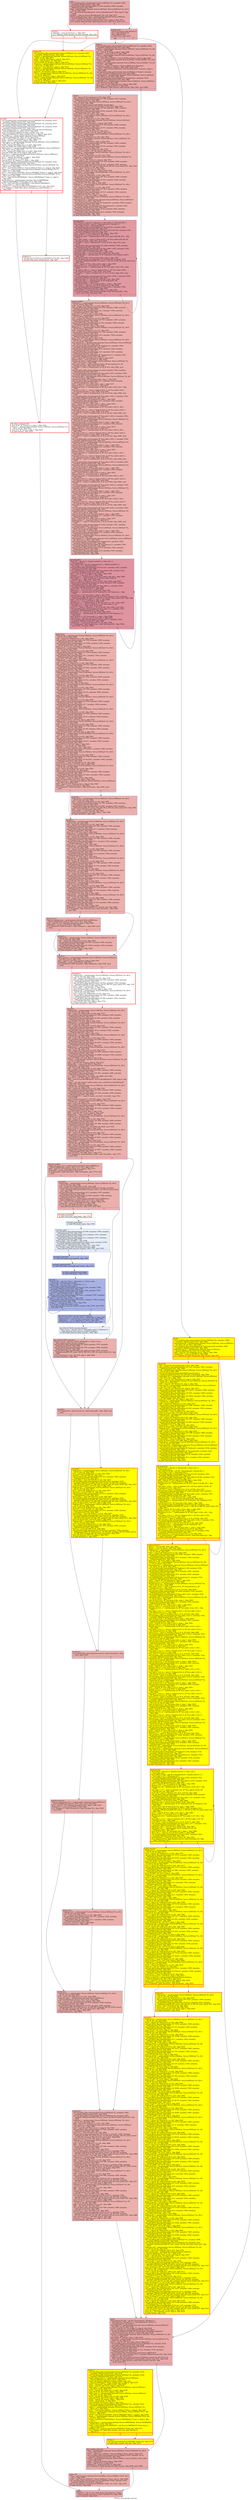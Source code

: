 digraph "CFG for 'cmd_identify' function" {
	label="CFG for 'cmd_identify' function";

	Node0x565092dc3a90 [shape=record,color="#3d50c3ff", style=filled, fillcolor="#ca3b3770",label="{entry:\l  call void @llvm.dbg.value(metadata %struct.IDEState* %s, metadata !3463,\l... metadata !DIExpression()), !dbg !3467\l  call void @llvm.dbg.value(metadata i8 %cmd, metadata !3464, metadata\l... !DIExpression()), !dbg !3467\l  %blk = getelementptr inbounds %struct.IDEState, %struct.IDEState* %s, i64 0,\l... i32 29, !dbg !3468\l  %0 = load %struct.BlockBackend*, %struct.BlockBackend** %blk, align 8, !dbg\l... !3468\l  %tobool = icmp eq %struct.BlockBackend* %0, null, !dbg !3470\l  %drive_kind5.phi.trans.insert = getelementptr inbounds %struct.IDEState,\l... %struct.IDEState* %s, i64 0, i32 2, !dbg !3471\l  %.pre = load i32, i32* %drive_kind5.phi.trans.insert, align 4, !dbg !3471\l  br i1 %tobool, label %if.else4, label %land.lhs.true, !dbg !3472, !prof !3473\l|{<s0>T|<s1>F}}"];
	Node0x565092dc3a90:s0 -> Node0x565092dc3f40;
	Node0x565092dc3a90:s1 -> Node0x565092cd92a0;
	Node0x565092cd92a0 [shape=record,color="#3d50c3ff", style=filled, fillcolor="#ca3b3770",label="{land.lhs.true:                                    \l  switch i32 %.pre, label %if.then3 [\l    i32 1, label %if.then.i78\l    i32 2, label %if.else\l  ], !dbg !3474, !prof !3475\l|{<s0>def|<s1>1|<s2>2}}"];
	Node0x565092cd92a0:s0 -> Node0x565092cda540;
	Node0x565092cd92a0:s1 -> Node0x565092b06350;
	Node0x565092cd92a0:s2 -> Node0x565092cda600;
	Node0x565092cda540 [shape=record,color="#3d50c3ff", style=filled, fillcolor="#ca3b3770",label="{if.then3:                                         \l  call void @llvm.dbg.value(metadata %struct.IDEState* %s, metadata !3476,\l... metadata !DIExpression()) #25, !dbg !3483\l  %unit.i = getelementptr inbounds %struct.IDEState, %struct.IDEState* %s, i64\l... 0, i32 1, !dbg !3488\l  %1 = load i8, i8* %unit.i, align 8, !dbg !3488\l  %tobool.i = icmp eq i8 %1, 0, !dbg !3489\l  %bus.i = getelementptr inbounds %struct.IDEState, %struct.IDEState* %s, i64\l... 0, i32 0, !dbg !3483\l  %2 = load %struct.IDEBus*, %struct.IDEBus** %bus.i, align 8, !dbg !3483\l  %slave.i = getelementptr inbounds %struct.IDEBus, %struct.IDEBus* %2, i64 0,\l... i32 2, !dbg !3489\l  %master.i = getelementptr inbounds %struct.IDEBus, %struct.IDEBus* %2, i64\l... 0, i32 1, !dbg !3489\l  %cond.in.i = select i1 %tobool.i, %struct.IDEDevice** %master.i,\l... %struct.IDEDevice** %slave.i, !dbg !3489, !prof !3490\l  %cond.i = load %struct.IDEDevice*, %struct.IDEDevice** %cond.in.i, align 8,\l... !dbg !3489\l  call void @llvm.dbg.value(metadata %struct.IDEDevice* %cond.i, metadata\l... !3481, metadata !DIExpression()) #25, !dbg !3483\l  %arraydecay.i = getelementptr inbounds %struct.IDEState, %struct.IDEState*\l... %s, i64 0, i32 10, i64 0, !dbg !3491\l  call void @llvm.dbg.value(metadata i8* %arraydecay.i, metadata !3479,\l... metadata !DIExpression()) #25, !dbg !3483\l  %identify_set.i = getelementptr inbounds %struct.IDEState, %struct.IDEState*\l... %s, i64 0, i32 9, !dbg !3492\l  %3 = load i32, i32* %identify_set.i, align 4, !dbg !3492\l  %tobool2.i = icmp eq i32 %3, 0, !dbg !3494\l  br i1 %tobool2.i, label %if.end.i, label %if.end, !dbg !3495, !prof !3496\l|{<s0>T|<s1>F}}"];
	Node0x565092cda540:s0 -> Node0x565092d59c80;
	Node0x565092cda540:s1 -> Node0x565092cda590;
	Node0x565092d59c80 [shape=record,color="#3d50c3ff", style=filled, fillcolor="#d24b4070",label="{if.end.i:                                         \l  %4 = bitcast i8* %arraydecay.i to i16*, !dbg !3497\l  call void @llvm.dbg.value(metadata i16* %4, metadata !3479, metadata\l... !DIExpression()) #25, !dbg !3483\l  %5 = getelementptr inbounds %struct.IDEState, %struct.IDEState* %s, i64 0,\l... i32 10, i64 4, !dbg !3498\l  tail call void @llvm.memset.p0i8.i64(i8* nonnull align 2\l... dereferenceable(512) %5, i8 0, i64 508, i1 false) #25, !dbg !3498\l  call void @llvm.dbg.value(metadata i16* %4, metadata !3499, metadata\l... !DIExpression()) #25, !dbg !3505\l  call void @llvm.dbg.value(metadata i32 64, metadata !3504, metadata\l... !DIExpression()) #25, !dbg !3505\l  store i16 64, i16* %4, align 2, !dbg !3507\l  %add.ptr3.i = getelementptr %struct.IDEState, %struct.IDEState* %s, i64 0,\l... i32 10, i64 2, !dbg !3508\l  %6 = bitcast i8* %add.ptr3.i to i16*, !dbg !3508\l  %cylinders.i = getelementptr inbounds %struct.IDEState, %struct.IDEState*\l... %s, i64 0, i32 3, !dbg !3509\l  %7 = load i32, i32* %cylinders.i, align 8, !dbg !3509\l  call void @llvm.dbg.value(metadata i16* %6, metadata !3499, metadata\l... !DIExpression()) #25, !dbg !3510\l  call void @llvm.dbg.value(metadata i32 %7, metadata !3504, metadata\l... !DIExpression()) #25, !dbg !3510\l  %conv.i270.i = trunc i32 %7 to i16, !dbg !3512\l  store i16 %conv.i270.i, i16* %6, align 2, !dbg !3513\l  %add.ptr4.i = getelementptr %struct.IDEState, %struct.IDEState* %s, i64 0,\l... i32 10, i64 6, !dbg !3514\l  %8 = bitcast i8* %add.ptr4.i to i16*, !dbg !3514\l  %heads.i = getelementptr inbounds %struct.IDEState, %struct.IDEState* %s,\l... i64 0, i32 4, !dbg !3515\l  %9 = load i32, i32* %heads.i, align 4, !dbg !3515\l  call void @llvm.dbg.value(metadata i16* %8, metadata !3499, metadata\l... !DIExpression()) #25, !dbg !3516\l  call void @llvm.dbg.value(metadata i32 %9, metadata !3504, metadata\l... !DIExpression()) #25, !dbg !3516\l  %conv.i269.i = trunc i32 %9 to i16, !dbg !3518\l  store i16 %conv.i269.i, i16* %8, align 2, !dbg !3519\l  %add.ptr5.i = getelementptr %struct.IDEState, %struct.IDEState* %s, i64 0,\l... i32 10, i64 8, !dbg !3520\l  %10 = bitcast i8* %add.ptr5.i to i16*, !dbg !3520\l  %sectors.i = getelementptr inbounds %struct.IDEState, %struct.IDEState* %s,\l... i64 0, i32 5, !dbg !3521\l  %11 = load i32, i32* %sectors.i, align 8, !dbg !3521\l  call void @llvm.dbg.value(metadata i16* %10, metadata !3499, metadata\l... !DIExpression()) #25, !dbg !3522\l  call void @llvm.dbg.value(metadata i32 %11, metadata !3504, metadata\l... !DIExpression(DW_OP_constu, 9, DW_OP_shl, DW_OP_stack_value)) #25, !dbg !3522\l  %.tr.i = trunc i32 %11 to i16, !dbg !3524\l  %conv.i268.i = shl i16 %.tr.i, 9, !dbg !3524\l  store i16 %conv.i268.i, i16* %10, align 2, !dbg !3525\l  %add.ptr6.i = getelementptr %struct.IDEState, %struct.IDEState* %s, i64 0,\l... i32 10, i64 10, !dbg !3526\l  %12 = bitcast i8* %add.ptr6.i to i16*, !dbg !3526\l  call void @llvm.dbg.value(metadata i16* %12, metadata !3499, metadata\l... !DIExpression()) #25, !dbg !3527\l  call void @llvm.dbg.value(metadata i32 512, metadata !3504, metadata\l... !DIExpression()) #25, !dbg !3527\l  store i16 512, i16* %12, align 2, !dbg !3529\l  %add.ptr7.i = getelementptr %struct.IDEState, %struct.IDEState* %s, i64 0,\l... i32 10, i64 12, !dbg !3530\l  %13 = bitcast i8* %add.ptr7.i to i16*, !dbg !3530\l  call void @llvm.dbg.value(metadata i16* %13, metadata !3499, metadata\l... !DIExpression()) #25, !dbg !3531\l  call void @llvm.dbg.value(metadata i32 %11, metadata !3504, metadata\l... !DIExpression()) #25, !dbg !3531\l  store i16 %.tr.i, i16* %13, align 2, !dbg !3533\l  %add.ptr9.i = getelementptr %struct.IDEState, %struct.IDEState* %s, i64 0,\l... i32 10, i64 20, !dbg !3534\l  %arraydecay10.i = getelementptr inbounds %struct.IDEState, %struct.IDEState*\l... %s, i64 0, i32 12, i64 0, !dbg !3535\l  call void @llvm.dbg.value(metadata i8* %add.ptr9.i, metadata !3536, metadata\l... !DIExpression()) #25, !dbg !3545\l  call void @llvm.dbg.value(metadata i8* %arraydecay10.i, metadata !3541,\l... metadata !DIExpression()) #25, !dbg !3545\l  call void @llvm.dbg.value(metadata i32 20, metadata !3542, metadata\l... !DIExpression()) #25, !dbg !3545\l  call void @llvm.dbg.value(metadata i32 0, metadata !3543, metadata\l... !DIExpression()) #25, !dbg !3545\l  br label %for.body.i265.i, !dbg !3547\l}"];
	Node0x565092d59c80 -> Node0x565092fb4ce0;
	Node0x565092fb4ce0 [shape=record,color="#b70d28ff", style=filled, fillcolor="#bb1b2c70",label="{for.body.i265.i:                                  \l  %i.0.i254.i91 = phi i32 [ 0, %if.end.i ], [ %inc.i264.i.1, %for.body.i265.i ]\l  %src.addr.0.i253.i90 = phi i8* [ %arraydecay10.i, %if.end.i ], [\l... %src.addr.1.i259.i.1, %for.body.i265.i ]\l  call void @llvm.dbg.value(metadata i32 %i.0.i254.i91, metadata !3543,\l... metadata !DIExpression()) #25, !dbg !3545\l  call void @llvm.dbg.value(metadata i8* %src.addr.0.i253.i90, metadata !3541,\l... metadata !DIExpression()) #25, !dbg !3545\l  %14 = load i8, i8* %src.addr.0.i253.i90, align 1, !dbg !3549\l  %tobool.i257.i = icmp eq i8 %14, 0, !dbg !3549\l  %incdec.ptr.i258.i = getelementptr i8, i8* %src.addr.0.i253.i90, i64 1, !dbg\l... !3553\l  %src.addr.1.i259.i = select i1 %tobool.i257.i, i8* %src.addr.0.i253.i90, i8*\l... %incdec.ptr.i258.i, !dbg !3553, !prof !3554\l  %v.0.i260.i = select i1 %tobool.i257.i, i8 32, i8 %14, !dbg !3553, !prof\l... !3554\l  call void @llvm.dbg.value(metadata i32 undef, metadata !3544, metadata\l... !DIExpression()) #25, !dbg !3545\l  call void @llvm.dbg.value(metadata i8* %src.addr.1.i259.i, metadata !3541,\l... metadata !DIExpression()) #25, !dbg !3545\l  %xor.i261.i108 = or i32 %i.0.i254.i91, 1, !dbg !3555\l  %idxprom.i262.i = zext i32 %xor.i261.i108 to i64, !dbg !3556\l  %arrayidx.i263.i = getelementptr i8, i8* %add.ptr9.i, i64 %idxprom.i262.i,\l... !dbg !3556\l  store i8 %v.0.i260.i, i8* %arrayidx.i263.i, align 1, !dbg !3557\l  call void @llvm.dbg.value(metadata i32 %i.0.i254.i91, metadata !3543,\l... metadata !DIExpression(DW_OP_constu, 1, DW_OP_or, DW_OP_stack_value)) #25,\l... !dbg !3545\l  %15 = load i8, i8* %src.addr.1.i259.i, align 1, !dbg !3549\l  %tobool.i257.i.1 = icmp eq i8 %15, 0, !dbg !3549\l  %incdec.ptr.i258.i.1 = getelementptr i8, i8* %src.addr.1.i259.i, i64 1, !dbg\l... !3553\l  %src.addr.1.i259.i.1 = select i1 %tobool.i257.i.1, i8* %src.addr.1.i259.i,\l... i8* %incdec.ptr.i258.i.1, !dbg !3553, !prof !3554\l  %v.0.i260.i.1 = select i1 %tobool.i257.i.1, i8 32, i8 %15, !dbg !3553, !prof\l... !3554\l  call void @llvm.dbg.value(metadata i8* %src.addr.1.i259.i.1, metadata !3541,\l... metadata !DIExpression()) #25, !dbg !3545\l  %idxprom.i262.i.1 = zext i32 %i.0.i254.i91 to i64, !dbg !3556\l  %arrayidx.i263.i.1 = getelementptr i8, i8* %add.ptr9.i, i64\l... %idxprom.i262.i.1, !dbg !3556\l  store i8 %v.0.i260.i.1, i8* %arrayidx.i263.i.1, align 1, !dbg !3557\l  %inc.i264.i.1 = add nuw nsw i32 %i.0.i254.i91, 2, !dbg !3558\l  call void @llvm.dbg.value(metadata i32 %inc.i264.i.1, metadata !3543,\l... metadata !DIExpression()) #25, !dbg !3545\l  %exitcond99.1 = icmp eq i32 %inc.i264.i.1, 20, !dbg !3559\l  br i1 %exitcond99.1, label %padstr.exit266.i, label %for.body.i265.i, !dbg\l... !3547, !prof !3560, !llvm.loop !3561\l|{<s0>T|<s1>F}}"];
	Node0x565092fb4ce0:s0 -> Node0x565092fa4c40;
	Node0x565092fb4ce0:s1 -> Node0x565092fb4ce0;
	Node0x565092fa4c40 [shape=record,color="#3d50c3ff", style=filled, fillcolor="#d24b4070",label="{padstr.exit266.i:                                 \l  %add.ptr11.i = getelementptr %struct.IDEState, %struct.IDEState* %s, i64 0,\l... i32 10, i64 40, !dbg !3563\l  %16 = bitcast i8* %add.ptr11.i to i16*, !dbg !3563\l  call void @llvm.dbg.value(metadata i16* %16, metadata !3499, metadata\l... !DIExpression()) #25, !dbg !3564\l  call void @llvm.dbg.value(metadata i32 3, metadata !3504, metadata\l... !DIExpression()) #25, !dbg !3564\l  store i16 3, i16* %16, align 2, !dbg !3566\l  %add.ptr12.i = getelementptr %struct.IDEState, %struct.IDEState* %s, i64 0,\l... i32 10, i64 42, !dbg !3567\l  %17 = bitcast i8* %add.ptr12.i to i16*, !dbg !3567\l  call void @llvm.dbg.value(metadata i16* %17, metadata !3499, metadata\l... !DIExpression()) #25, !dbg !3568\l  call void @llvm.dbg.value(metadata i32 512, metadata !3504, metadata\l... !DIExpression()) #25, !dbg !3568\l  store i16 512, i16* %17, align 2, !dbg !3570\l  %add.ptr13.i = getelementptr %struct.IDEState, %struct.IDEState* %s, i64 0,\l... i32 10, i64 44, !dbg !3571\l  %18 = bitcast i8* %add.ptr13.i to i16*, !dbg !3571\l  call void @llvm.dbg.value(metadata i16* %18, metadata !3499, metadata\l... !DIExpression()) #25, !dbg !3572\l  call void @llvm.dbg.value(metadata i32 4, metadata !3504, metadata\l... !DIExpression()) #25, !dbg !3572\l  store i16 4, i16* %18, align 2, !dbg !3574\l  %add.ptr14.i = getelementptr %struct.IDEState, %struct.IDEState* %s, i64 0,\l... i32 10, i64 46, !dbg !3575\l  %arraydecay15.i = getelementptr inbounds %struct.IDEState, %struct.IDEState*\l... %s, i64 0, i32 30, i64 0, !dbg !3576\l  call void @llvm.dbg.value(metadata i8* %add.ptr14.i, metadata !3536,\l... metadata !DIExpression()) #25, !dbg !3577\l  call void @llvm.dbg.value(metadata i32 8, metadata !3542, metadata\l... !DIExpression()) #25, !dbg !3577\l  call void @llvm.dbg.value(metadata i32 0, metadata !3543, metadata\l... !DIExpression()) #25, !dbg !3577\l  call void @llvm.dbg.value(metadata i8* %arraydecay15.i, metadata !3541,\l... metadata !DIExpression()) #25, !dbg !3577\l  %19 = load i8, i8* %arraydecay15.i, align 1, !dbg !3579\l  %tobool.i243.i = icmp eq i8 %19, 0, !dbg !3579\l  %incdec.ptr.i244.i = getelementptr %struct.IDEState, %struct.IDEState* %s,\l... i64 0, i32 30, i64 1, !dbg !3580\l  %src.addr.1.i245.i = select i1 %tobool.i243.i, i8* %arraydecay15.i, i8*\l... %incdec.ptr.i244.i, !dbg !3580, !prof !3581\l  %v.0.i246.i = select i1 %tobool.i243.i, i8 32, i8 %19, !dbg !3580, !prof\l... !3581\l  call void @llvm.dbg.value(metadata i32 undef, metadata !3544, metadata\l... !DIExpression()) #25, !dbg !3577\l  call void @llvm.dbg.value(metadata i8* %src.addr.1.i245.i, metadata !3541,\l... metadata !DIExpression()) #25, !dbg !3577\l  %arrayidx.i249.i = getelementptr %struct.IDEState, %struct.IDEState* %s, i64\l... 0, i32 10, i64 47, !dbg !3582\l  store i8 %v.0.i246.i, i8* %arrayidx.i249.i, align 1, !dbg !3583\l  call void @llvm.dbg.value(metadata i32 1, metadata !3543, metadata\l... !DIExpression()) #25, !dbg !3577\l  %20 = load i8, i8* %src.addr.1.i245.i, align 1, !dbg !3579\l  %tobool.i243.i.1 = icmp eq i8 %20, 0, !dbg !3579\l  %incdec.ptr.i244.i.1 = getelementptr i8, i8* %src.addr.1.i245.i, i64 1, !dbg\l... !3580\l  %src.addr.1.i245.i.1 = select i1 %tobool.i243.i.1, i8* %src.addr.1.i245.i,\l... i8* %incdec.ptr.i244.i.1, !dbg !3580, !prof !3581\l  %v.0.i246.i.1 = select i1 %tobool.i243.i.1, i8 32, i8 %20, !dbg !3580, !prof\l... !3581\l  call void @llvm.dbg.value(metadata i8* %src.addr.1.i245.i.1, metadata !3541,\l... metadata !DIExpression()) #25, !dbg !3577\l  store i8 %v.0.i246.i.1, i8* %add.ptr14.i, align 1, !dbg !3583\l  call void @llvm.dbg.value(metadata i32 2, metadata !3543, metadata\l... !DIExpression()) #25, !dbg !3577\l  %21 = load i8, i8* %src.addr.1.i245.i.1, align 1, !dbg !3579\l  %tobool.i243.i.2 = icmp eq i8 %21, 0, !dbg !3579\l  %incdec.ptr.i244.i.2 = getelementptr i8, i8* %src.addr.1.i245.i.1, i64 1,\l... !dbg !3580\l  %src.addr.1.i245.i.2 = select i1 %tobool.i243.i.2, i8* %src.addr.1.i245.i.1,\l... i8* %incdec.ptr.i244.i.2, !dbg !3580, !prof !3581\l  %v.0.i246.i.2 = select i1 %tobool.i243.i.2, i8 32, i8 %21, !dbg !3580, !prof\l... !3581\l  call void @llvm.dbg.value(metadata i8* %src.addr.1.i245.i.2, metadata !3541,\l... metadata !DIExpression()) #25, !dbg !3577\l  %arrayidx.i249.i.2 = getelementptr %struct.IDEState, %struct.IDEState* %s,\l... i64 0, i32 10, i64 49, !dbg !3582\l  store i8 %v.0.i246.i.2, i8* %arrayidx.i249.i.2, align 1, !dbg !3583\l  call void @llvm.dbg.value(metadata i32 3, metadata !3543, metadata\l... !DIExpression()) #25, !dbg !3577\l  %22 = load i8, i8* %src.addr.1.i245.i.2, align 1, !dbg !3579\l  %tobool.i243.i.3 = icmp eq i8 %22, 0, !dbg !3579\l  %incdec.ptr.i244.i.3 = getelementptr i8, i8* %src.addr.1.i245.i.2, i64 1,\l... !dbg !3580\l  %src.addr.1.i245.i.3 = select i1 %tobool.i243.i.3, i8* %src.addr.1.i245.i.2,\l... i8* %incdec.ptr.i244.i.3, !dbg !3580, !prof !3581\l  %v.0.i246.i.3 = select i1 %tobool.i243.i.3, i8 32, i8 %22, !dbg !3580, !prof\l... !3581\l  call void @llvm.dbg.value(metadata i8* %src.addr.1.i245.i.3, metadata !3541,\l... metadata !DIExpression()) #25, !dbg !3577\l  %arrayidx.i249.i.3 = getelementptr %struct.IDEState, %struct.IDEState* %s,\l... i64 0, i32 10, i64 48, !dbg !3582\l  store i8 %v.0.i246.i.3, i8* %arrayidx.i249.i.3, align 1, !dbg !3583\l  call void @llvm.dbg.value(metadata i32 4, metadata !3543, metadata\l... !DIExpression()) #25, !dbg !3577\l  %23 = load i8, i8* %src.addr.1.i245.i.3, align 1, !dbg !3579\l  %tobool.i243.i.4 = icmp eq i8 %23, 0, !dbg !3579\l  %incdec.ptr.i244.i.4 = getelementptr i8, i8* %src.addr.1.i245.i.3, i64 1,\l... !dbg !3580\l  %src.addr.1.i245.i.4 = select i1 %tobool.i243.i.4, i8* %src.addr.1.i245.i.3,\l... i8* %incdec.ptr.i244.i.4, !dbg !3580, !prof !3581\l  %v.0.i246.i.4 = select i1 %tobool.i243.i.4, i8 32, i8 %23, !dbg !3580, !prof\l... !3581\l  call void @llvm.dbg.value(metadata i8* %src.addr.1.i245.i.4, metadata !3541,\l... metadata !DIExpression()) #25, !dbg !3577\l  %arrayidx.i249.i.4 = getelementptr %struct.IDEState, %struct.IDEState* %s,\l... i64 0, i32 10, i64 51, !dbg !3582\l  store i8 %v.0.i246.i.4, i8* %arrayidx.i249.i.4, align 1, !dbg !3583\l  call void @llvm.dbg.value(metadata i32 5, metadata !3543, metadata\l... !DIExpression()) #25, !dbg !3577\l  %24 = load i8, i8* %src.addr.1.i245.i.4, align 1, !dbg !3579\l  %tobool.i243.i.5 = icmp eq i8 %24, 0, !dbg !3579\l  %incdec.ptr.i244.i.5 = getelementptr i8, i8* %src.addr.1.i245.i.4, i64 1,\l... !dbg !3580\l  %src.addr.1.i245.i.5 = select i1 %tobool.i243.i.5, i8* %src.addr.1.i245.i.4,\l... i8* %incdec.ptr.i244.i.5, !dbg !3580, !prof !3581\l  %v.0.i246.i.5 = select i1 %tobool.i243.i.5, i8 32, i8 %24, !dbg !3580, !prof\l... !3581\l  call void @llvm.dbg.value(metadata i8* %src.addr.1.i245.i.5, metadata !3541,\l... metadata !DIExpression()) #25, !dbg !3577\l  %arrayidx.i249.i.5 = getelementptr %struct.IDEState, %struct.IDEState* %s,\l... i64 0, i32 10, i64 50, !dbg !3582\l  store i8 %v.0.i246.i.5, i8* %arrayidx.i249.i.5, align 1, !dbg !3583\l  call void @llvm.dbg.value(metadata i32 6, metadata !3543, metadata\l... !DIExpression()) #25, !dbg !3577\l  %25 = load i8, i8* %src.addr.1.i245.i.5, align 1, !dbg !3579\l  %tobool.i243.i.6 = icmp eq i8 %25, 0, !dbg !3579\l  %incdec.ptr.i244.i.6 = getelementptr i8, i8* %src.addr.1.i245.i.5, i64 1,\l... !dbg !3580\l  %src.addr.1.i245.i.6 = select i1 %tobool.i243.i.6, i8* %src.addr.1.i245.i.5,\l... i8* %incdec.ptr.i244.i.6, !dbg !3580, !prof !3581\l  %v.0.i246.i.6 = select i1 %tobool.i243.i.6, i8 32, i8 %25, !dbg !3580, !prof\l... !3581\l  call void @llvm.dbg.value(metadata i8* %src.addr.1.i245.i.6, metadata !3541,\l... metadata !DIExpression()) #25, !dbg !3577\l  %arrayidx.i249.i.6 = getelementptr %struct.IDEState, %struct.IDEState* %s,\l... i64 0, i32 10, i64 53, !dbg !3582\l  store i8 %v.0.i246.i.6, i8* %arrayidx.i249.i.6, align 1, !dbg !3583\l  call void @llvm.dbg.value(metadata i32 7, metadata !3543, metadata\l... !DIExpression()) #25, !dbg !3577\l  %26 = load i8, i8* %src.addr.1.i245.i.6, align 1, !dbg !3579\l  %tobool.i243.i.7 = icmp eq i8 %26, 0, !dbg !3579\l  %v.0.i246.i.7 = select i1 %tobool.i243.i.7, i8 32, i8 %26, !dbg !3580, !prof\l... !3581\l  call void @llvm.dbg.value(metadata i8* undef, metadata !3541, metadata\l... !DIExpression()) #25, !dbg !3577\l  %arrayidx.i249.i.7 = getelementptr %struct.IDEState, %struct.IDEState* %s,\l... i64 0, i32 10, i64 52, !dbg !3582\l  store i8 %v.0.i246.i.7, i8* %arrayidx.i249.i.7, align 1, !dbg !3583\l  call void @llvm.dbg.value(metadata i32 8, metadata !3543, metadata\l... !DIExpression()) #25, !dbg !3577\l  %add.ptr16.i = getelementptr %struct.IDEState, %struct.IDEState* %s, i64 0,\l... i32 10, i64 54, !dbg !3584\l  %arraydecay17.i = getelementptr inbounds %struct.IDEState, %struct.IDEState*\l... %s, i64 0, i32 13, i64 0, !dbg !3585\l  call void @llvm.dbg.value(metadata i8* %add.ptr16.i, metadata !3536,\l... metadata !DIExpression()) #25, !dbg !3586\l  call void @llvm.dbg.value(metadata i8* %arraydecay17.i, metadata !3541,\l... metadata !DIExpression()) #25, !dbg !3586\l  call void @llvm.dbg.value(metadata i32 40, metadata !3542, metadata\l... !DIExpression()) #25, !dbg !3586\l  call void @llvm.dbg.value(metadata i32 0, metadata !3543, metadata\l... !DIExpression()) #25, !dbg !3586\l  br label %for.body.i238.i, !dbg !3588\l}"];
	Node0x565092fa4c40 -> Node0x565092fb3460;
	Node0x565092fb3460 [shape=record,color="#b70d28ff", style=filled, fillcolor="#b70d2870",label="{for.body.i238.i:                                  \l  %i.0.i.i87 = phi i32 [ 0, %padstr.exit266.i ], [ %inc.i237.i.1,\l... %for.body.i238.i ]\l  %src.addr.0.i.i86 = phi i8* [ %arraydecay17.i, %padstr.exit266.i ], [\l... %src.addr.1.i.i.1, %for.body.i238.i ]\l  call void @llvm.dbg.value(metadata i32 %i.0.i.i87, metadata !3543, metadata\l... !DIExpression()) #25, !dbg !3586\l  call void @llvm.dbg.value(metadata i8* %src.addr.0.i.i86, metadata !3541,\l... metadata !DIExpression()) #25, !dbg !3586\l  %27 = load i8, i8* %src.addr.0.i.i86, align 1, !dbg !3589\l  %tobool.i.i = icmp eq i8 %27, 0, !dbg !3589\l  %incdec.ptr.i.i = getelementptr i8, i8* %src.addr.0.i.i86, i64 1, !dbg !3590\l  %src.addr.1.i.i = select i1 %tobool.i.i, i8* %src.addr.0.i.i86, i8*\l... %incdec.ptr.i.i, !dbg !3590, !prof !3591\l  %v.0.i.i = select i1 %tobool.i.i, i8 32, i8 %27, !dbg !3590, !prof !3591\l  call void @llvm.dbg.value(metadata i32 undef, metadata !3544, metadata\l... !DIExpression()) #25, !dbg !3586\l  call void @llvm.dbg.value(metadata i8* %src.addr.1.i.i, metadata !3541,\l... metadata !DIExpression()) #25, !dbg !3586\l  %xor.i.i109 = or i32 %i.0.i.i87, 1, !dbg !3592\l  %idxprom.i.i = zext i32 %xor.i.i109 to i64, !dbg !3593\l  %arrayidx.i.i = getelementptr i8, i8* %add.ptr16.i, i64 %idxprom.i.i, !dbg\l... !3593\l  store i8 %v.0.i.i, i8* %arrayidx.i.i, align 1, !dbg !3594\l  call void @llvm.dbg.value(metadata i32 %i.0.i.i87, metadata !3543, metadata\l... !DIExpression(DW_OP_constu, 1, DW_OP_or, DW_OP_stack_value)) #25, !dbg !3586\l  %28 = load i8, i8* %src.addr.1.i.i, align 1, !dbg !3589\l  %tobool.i.i.1 = icmp eq i8 %28, 0, !dbg !3589\l  %incdec.ptr.i.i.1 = getelementptr i8, i8* %src.addr.1.i.i, i64 1, !dbg !3590\l  %src.addr.1.i.i.1 = select i1 %tobool.i.i.1, i8* %src.addr.1.i.i, i8*\l... %incdec.ptr.i.i.1, !dbg !3590, !prof !3591\l  %v.0.i.i.1 = select i1 %tobool.i.i.1, i8 32, i8 %28, !dbg !3590, !prof !3591\l  call void @llvm.dbg.value(metadata i8* %src.addr.1.i.i.1, metadata !3541,\l... metadata !DIExpression()) #25, !dbg !3586\l  %idxprom.i.i.1 = zext i32 %i.0.i.i87 to i64, !dbg !3593\l  %arrayidx.i.i.1 = getelementptr i8, i8* %add.ptr16.i, i64 %idxprom.i.i.1,\l... !dbg !3593\l  store i8 %v.0.i.i.1, i8* %arrayidx.i.i.1, align 1, !dbg !3594\l  %inc.i237.i.1 = add nuw nsw i32 %i.0.i.i87, 2, !dbg !3595\l  call void @llvm.dbg.value(metadata i32 %inc.i237.i.1, metadata !3543,\l... metadata !DIExpression()) #25, !dbg !3586\l  %exitcond.1 = icmp eq i32 %inc.i237.i.1, 40, !dbg !3596\l  br i1 %exitcond.1, label %padstr.exit.i, label %for.body.i238.i, !dbg !3588,\l... !prof !3597, !llvm.loop !3598\l|{<s0>T|<s1>F}}"];
	Node0x565092fb3460:s0 -> Node0x565092fce190;
	Node0x565092fb3460:s1 -> Node0x565092fb3460;
	Node0x565092fce190 [shape=record,color="#3d50c3ff", style=filled, fillcolor="#d24b4070",label="{padstr.exit.i:                                    \l  %add.ptr18.i = getelementptr %struct.IDEState, %struct.IDEState* %s, i64 0,\l... i32 10, i64 94, !dbg !3600\l  %29 = bitcast i8* %add.ptr18.i to i16*, !dbg !3600\l  call void @llvm.dbg.value(metadata i16* %29, metadata !3499, metadata\l... !DIExpression()) #25, !dbg !3601\l  call void @llvm.dbg.value(metadata i32 32784, metadata !3504, metadata\l... !DIExpression()) #25, !dbg !3601\l  store i16 -32752, i16* %29, align 2, !dbg !3603\l  %add.ptr19.i = getelementptr %struct.IDEState, %struct.IDEState* %s, i64 0,\l... i32 10, i64 96, !dbg !3604\l  %30 = bitcast i8* %add.ptr19.i to i16*, !dbg !3604\l  call void @llvm.dbg.value(metadata i16* %30, metadata !3499, metadata\l... !DIExpression()) #25, !dbg !3605\l  call void @llvm.dbg.value(metadata i32 1, metadata !3504, metadata\l... !DIExpression()) #25, !dbg !3605\l  store i16 1, i16* %30, align 2, !dbg !3607\l  %add.ptr20.i = getelementptr %struct.IDEState, %struct.IDEState* %s, i64 0,\l... i32 10, i64 98, !dbg !3608\l  %31 = bitcast i8* %add.ptr20.i to i16*, !dbg !3608\l  call void @llvm.dbg.value(metadata i16* %31, metadata !3499, metadata\l... !DIExpression()) #25, !dbg !3609\l  call void @llvm.dbg.value(metadata i32 2816, metadata !3504, metadata\l... !DIExpression()) #25, !dbg !3609\l  store i16 2816, i16* %31, align 2, !dbg !3611\l  %add.ptr21.i = getelementptr %struct.IDEState, %struct.IDEState* %s, i64 0,\l... i32 10, i64 102, !dbg !3612\l  %32 = bitcast i8* %add.ptr21.i to i16*, !dbg !3612\l  call void @llvm.dbg.value(metadata i16* %32, metadata !3499, metadata\l... !DIExpression()) #25, !dbg !3613\l  call void @llvm.dbg.value(metadata i32 512, metadata !3504, metadata\l... !DIExpression()) #25, !dbg !3613\l  store i16 512, i16* %32, align 2, !dbg !3615\l  %add.ptr22.i = getelementptr %struct.IDEState, %struct.IDEState* %s, i64 0,\l... i32 10, i64 104, !dbg !3616\l  %33 = bitcast i8* %add.ptr22.i to i16*, !dbg !3616\l  call void @llvm.dbg.value(metadata i16* %33, metadata !3499, metadata\l... !DIExpression()) #25, !dbg !3617\l  call void @llvm.dbg.value(metadata i32 512, metadata !3504, metadata\l... !DIExpression()) #25, !dbg !3617\l  store i16 512, i16* %33, align 2, !dbg !3619\l  %add.ptr23.i = getelementptr %struct.IDEState, %struct.IDEState* %s, i64 0,\l... i32 10, i64 106, !dbg !3620\l  %34 = bitcast i8* %add.ptr23.i to i16*, !dbg !3620\l  call void @llvm.dbg.value(metadata i16* %34, metadata !3499, metadata\l... !DIExpression()) #25, !dbg !3621\l  call void @llvm.dbg.value(metadata i32 7, metadata !3504, metadata\l... !DIExpression()) #25, !dbg !3621\l  store i16 7, i16* %34, align 2, !dbg !3623\l  %add.ptr24.i = getelementptr %struct.IDEState, %struct.IDEState* %s, i64 0,\l... i32 10, i64 108, !dbg !3624\l  %35 = bitcast i8* %add.ptr24.i to i16*, !dbg !3624\l  call void @llvm.dbg.value(metadata i16* %35, metadata !3499, metadata\l... !DIExpression()) #25, !dbg !3625\l  call void @llvm.dbg.value(metadata i32 %7, metadata !3504, metadata\l... !DIExpression()) #25, !dbg !3625\l  store i16 %conv.i270.i, i16* %35, align 2, !dbg !3627\l  %add.ptr26.i = getelementptr %struct.IDEState, %struct.IDEState* %s, i64 0,\l... i32 10, i64 110, !dbg !3628\l  %36 = bitcast i8* %add.ptr26.i to i16*, !dbg !3628\l  call void @llvm.dbg.value(metadata i16* %36, metadata !3499, metadata\l... !DIExpression()) #25, !dbg !3629\l  call void @llvm.dbg.value(metadata i32 %9, metadata !3504, metadata\l... !DIExpression()) #25, !dbg !3629\l  store i16 %conv.i269.i, i16* %36, align 2, !dbg !3631\l  %add.ptr28.i = getelementptr %struct.IDEState, %struct.IDEState* %s, i64 0,\l... i32 10, i64 112, !dbg !3632\l  %37 = bitcast i8* %add.ptr28.i to i16*, !dbg !3632\l  call void @llvm.dbg.value(metadata i16* %37, metadata !3499, metadata\l... !DIExpression()) #25, !dbg !3633\l  call void @llvm.dbg.value(metadata i32 %11, metadata !3504, metadata\l... !DIExpression()) #25, !dbg !3633\l  store i16 %.tr.i, i16* %37, align 2, !dbg !3635\l  %mul32.i = mul i32 %9, %7, !dbg !3636\l  %mul34.i = mul i32 %mul32.i, %11, !dbg !3637\l  call void @llvm.dbg.value(metadata i32 %mul34.i, metadata !3480, metadata\l... !DIExpression()) #25, !dbg !3483\l  %add.ptr35.i = getelementptr %struct.IDEState, %struct.IDEState* %s, i64 0,\l... i32 10, i64 114, !dbg !3638\l  %38 = bitcast i8* %add.ptr35.i to i16*, !dbg !3638\l  call void @llvm.dbg.value(metadata i16* %38, metadata !3499, metadata\l... !DIExpression()) #25, !dbg !3639\l  call void @llvm.dbg.value(metadata i32 %mul34.i, metadata !3504, metadata\l... !DIExpression()) #25, !dbg !3639\l  %conv.i231.i = trunc i32 %mul34.i to i16, !dbg !3641\l  store i16 %conv.i231.i, i16* %38, align 2, !dbg !3642\l  %add.ptr36.i = getelementptr %struct.IDEState, %struct.IDEState* %s, i64 0,\l... i32 10, i64 116, !dbg !3643\l  %39 = bitcast i8* %add.ptr36.i to i16*, !dbg !3643\l  %shr.i = lshr i32 %mul34.i, 16, !dbg !3644\l  call void @llvm.dbg.value(metadata i16* %39, metadata !3499, metadata\l... !DIExpression()) #25, !dbg !3645\l  call void @llvm.dbg.value(metadata i32 %shr.i, metadata !3504, metadata\l... !DIExpression()) #25, !dbg !3645\l  %conv.i230.i = trunc i32 %shr.i to i16, !dbg !3647\l  store i16 %conv.i230.i, i16* %39, align 2, !dbg !3648\l  %mult_sectors.i = getelementptr inbounds %struct.IDEState, %struct.IDEState*\l... %s, i64 0, i32 8, !dbg !3649\l  %40 = load i32, i32* %mult_sectors.i, align 8, !dbg !3649\l  %tobool37.i = icmp eq i32 %40, 0, !dbg !3651\l  br i1 %tobool37.i, label %if.end41.i, label %if.then38.i, !dbg !3652, !prof\l... !3653\l|{<s0>T|<s1>F}}"];
	Node0x565092fce190:s0 -> Node0x565092fddaa0;
	Node0x565092fce190:s1 -> Node0x565092fdd190;
	Node0x565092fdd190 [shape=record,color="#3d50c3ff", style=filled, fillcolor="#d24b4070",label="{if.then38.i:                                      \l  %add.ptr39.i = getelementptr %struct.IDEState, %struct.IDEState* %s, i64 0,\l... i32 10, i64 118, !dbg !3654\l  %41 = bitcast i8* %add.ptr39.i to i16*, !dbg !3654\l  call void @llvm.dbg.value(metadata i16* %41, metadata !3499, metadata\l... !DIExpression()) #25, !dbg !3655\l  call void @llvm.dbg.value(metadata i32 %40, metadata !3504, metadata\l... !DIExpression(DW_OP_constu, 256, DW_OP_or, DW_OP_stack_value)) #25, !dbg !3655\l  %42 = trunc i32 %40 to i16, !dbg !3657\l  %conv.i229.i = or i16 %42, 256, !dbg !3657\l  store i16 %conv.i229.i, i16* %41, align 2, !dbg !3658\l  br label %if.end41.i, !dbg !3659\l}"];
	Node0x565092fdd190 -> Node0x565092fddaa0;
	Node0x565092fddaa0 [shape=record,color="#3d50c3ff", style=filled, fillcolor="#d24b4070",label="{if.end41.i:                                       \l  %add.ptr42.i = getelementptr %struct.IDEState, %struct.IDEState* %s, i64 0,\l... i32 10, i64 124, !dbg !3660\l  %43 = bitcast i8* %add.ptr42.i to i16*, !dbg !3660\l  call void @llvm.dbg.value(metadata i16* %43, metadata !3499, metadata\l... !DIExpression()) #25, !dbg !3661\l  call void @llvm.dbg.value(metadata i32 7, metadata !3504, metadata\l... !DIExpression()) #25, !dbg !3661\l  store i16 7, i16* %43, align 2, !dbg !3663\l  %add.ptr43.i = getelementptr %struct.IDEState, %struct.IDEState* %s, i64 0,\l... i32 10, i64 126, !dbg !3664\l  %44 = bitcast i8* %add.ptr43.i to i16*, !dbg !3664\l  call void @llvm.dbg.value(metadata i16* %44, metadata !3499, metadata\l... !DIExpression()) #25, !dbg !3665\l  call void @llvm.dbg.value(metadata i32 7, metadata !3504, metadata\l... !DIExpression()) #25, !dbg !3665\l  store i16 7, i16* %44, align 2, !dbg !3667\l  %add.ptr44.i = getelementptr %struct.IDEState, %struct.IDEState* %s, i64 0,\l... i32 10, i64 128, !dbg !3668\l  %45 = bitcast i8* %add.ptr44.i to i16*, !dbg !3668\l  call void @llvm.dbg.value(metadata i16* %45, metadata !3499, metadata\l... !DIExpression()) #25, !dbg !3669\l  call void @llvm.dbg.value(metadata i32 3, metadata !3504, metadata\l... !DIExpression()) #25, !dbg !3669\l  store i16 3, i16* %45, align 2, !dbg !3671\l  %add.ptr45.i = getelementptr %struct.IDEState, %struct.IDEState* %s, i64 0,\l... i32 10, i64 130, !dbg !3672\l  %46 = bitcast i8* %add.ptr45.i to i16*, !dbg !3672\l  call void @llvm.dbg.value(metadata i16* %46, metadata !3499, metadata\l... !DIExpression()) #25, !dbg !3673\l  call void @llvm.dbg.value(metadata i32 120, metadata !3504, metadata\l... !DIExpression()) #25, !dbg !3673\l  store i16 120, i16* %46, align 2, !dbg !3675\l  %add.ptr46.i = getelementptr %struct.IDEState, %struct.IDEState* %s, i64 0,\l... i32 10, i64 132, !dbg !3676\l  %47 = bitcast i8* %add.ptr46.i to i16*, !dbg !3676\l  call void @llvm.dbg.value(metadata i16* %47, metadata !3499, metadata\l... !DIExpression()) #25, !dbg !3677\l  call void @llvm.dbg.value(metadata i32 120, metadata !3504, metadata\l... !DIExpression()) #25, !dbg !3677\l  store i16 120, i16* %47, align 2, !dbg !3679\l  %add.ptr47.i = getelementptr %struct.IDEState, %struct.IDEState* %s, i64 0,\l... i32 10, i64 134, !dbg !3680\l  %48 = bitcast i8* %add.ptr47.i to i16*, !dbg !3680\l  call void @llvm.dbg.value(metadata i16* %48, metadata !3499, metadata\l... !DIExpression()) #25, !dbg !3681\l  call void @llvm.dbg.value(metadata i32 120, metadata !3504, metadata\l... !DIExpression()) #25, !dbg !3681\l  store i16 120, i16* %48, align 2, !dbg !3683\l  %add.ptr48.i = getelementptr %struct.IDEState, %struct.IDEState* %s, i64 0,\l... i32 10, i64 136, !dbg !3684\l  %49 = bitcast i8* %add.ptr48.i to i16*, !dbg !3684\l  call void @llvm.dbg.value(metadata i16* %49, metadata !3499, metadata\l... !DIExpression()) #25, !dbg !3685\l  call void @llvm.dbg.value(metadata i32 120, metadata !3504, metadata\l... !DIExpression()) #25, !dbg !3685\l  store i16 120, i16* %49, align 2, !dbg !3687\l  %tobool49.i = icmp ne %struct.IDEDevice* %cond.i, null, !dbg !3688\l  br i1 %tobool49.i, label %land.lhs.true.i, label %if.end53.i, !dbg !3690,\l... !prof !3691\l|{<s0>T|<s1>F}}"];
	Node0x565092fddaa0:s0 -> Node0x565092fb2a80;
	Node0x565092fddaa0:s1 -> Node0x565092fe0310;
	Node0x565092fb2a80 [shape=record,color="#3d50c3ff", style=filled, fillcolor="#d24b4070",label="{land.lhs.true.i:                                  \l  %discard_granularity.i = getelementptr inbounds %struct.IDEDevice,\l... %struct.IDEDevice* %cond.i, i64 0, i32 2, i32 6, !dbg !3692\l  %50 = load i32, i32* %discard_granularity.i, align 4, !dbg !3692\l  %tobool50.i = icmp eq i32 %50, 0, !dbg !3693\l  br i1 %tobool50.i, label %if.end53.i, label %if.then51.i, !dbg !3694, !prof\l... !3653\l|{<s0>T|<s1>F}}"];
	Node0x565092fb2a80:s0 -> Node0x565092fe0310;
	Node0x565092fb2a80:s1 -> Node0x565092fb2df0;
	Node0x565092fb2df0 [shape=record,color="#3d50c3ff", style=filled, fillcolor="#d24b4070",label="{if.then51.i:                                      \l  %add.ptr52.i = getelementptr %struct.IDEState, %struct.IDEState* %s, i64 0,\l... i32 10, i64 138, !dbg !3695\l  %51 = bitcast i8* %add.ptr52.i to i16*, !dbg !3695\l  call void @llvm.dbg.value(metadata i16* %51, metadata !3499, metadata\l... !DIExpression()) #25, !dbg !3697\l  call void @llvm.dbg.value(metadata i32 16384, metadata !3504, metadata\l... !DIExpression()) #25, !dbg !3697\l  store i16 16384, i16* %51, align 2, !dbg !3699\l  br label %if.end53.i, !dbg !3700\l}"];
	Node0x565092fb2df0 -> Node0x565092fe0310;
	Node0x565092fe0310 [shape=record,color="#3d50c3ff", style=filled, fillcolor="#d24b4070",label="{if.end53.i:                                       \l  %ncq_queues.i = getelementptr inbounds %struct.IDEState, %struct.IDEState*\l... %s, i64 0, i32 71, !dbg !3701\l  %52 = load i32, i32* %ncq_queues.i, align 8, !dbg !3701\l  %tobool54.i = icmp eq i32 %52, 0, !dbg !3703\l  br i1 %tobool54.i, label %if.end59.i, label %if.then55.i, !dbg !3704, !prof\l... !3691\l|{<s0>T|<s1>F}}"];
	Node0x565092fe0310:s0 -> Node0x565092fd4a40;
	Node0x565092fe0310:s1 -> Node0x565092fd3b80;
	Node0x565092fd3b80 [shape=record,penwidth=3.0, color="red",label="{if.then55.i:                                      \l  %add.ptr56.i = getelementptr %struct.IDEState, %struct.IDEState* %s, i64 0,\l... i32 10, i64 150, !dbg !3705\l  %53 = bitcast i8* %add.ptr56.i to i16*, !dbg !3705\l  call void @llvm.dbg.value(metadata i16* %53, metadata !3499, metadata\l... !DIExpression()) #25, !dbg !3707\l  call void @llvm.dbg.value(metadata i32 %52, metadata !3504, metadata\l... !DIExpression(DW_OP_plus_uconst, 65535, DW_OP_stack_value)) #25, !dbg !3707\l  %54 = trunc i32 %52 to i16, !dbg !3709\l  %conv.i228.i = add i16 %54, -1, !dbg !3709\l  store i16 %conv.i228.i, i16* %53, align 2, !dbg !3710\l  %add.ptr58.i = getelementptr %struct.IDEState, %struct.IDEState* %s, i64 0,\l... i32 10, i64 152, !dbg !3711\l  %55 = bitcast i8* %add.ptr58.i to i16*, !dbg !3711\l  call void @llvm.dbg.value(metadata i16* %55, metadata !3499, metadata\l... !DIExpression()) #25, !dbg !3712\l  call void @llvm.dbg.value(metadata i32 256, metadata !3504, metadata\l... !DIExpression()) #25, !dbg !3712\l  store i16 256, i16* %55, align 2, !dbg !3714\l  br label %if.end59.i, !dbg !3715\l}"];
	Node0x565092fd3b80 -> Node0x565092fd4a40;
	Node0x565092fd4a40 [shape=record,color="#3d50c3ff", style=filled, fillcolor="#d24b4070",label="{if.end59.i:                                       \l  %add.ptr60.i = getelementptr %struct.IDEState, %struct.IDEState* %s, i64 0,\l... i32 10, i64 160, !dbg !3716\l  %56 = bitcast i8* %add.ptr60.i to i16*, !dbg !3716\l  call void @llvm.dbg.value(metadata i16* %56, metadata !3499, metadata\l... !DIExpression()) #25, !dbg !3717\l  call void @llvm.dbg.value(metadata i32 240, metadata !3504, metadata\l... !DIExpression()) #25, !dbg !3717\l  store i16 240, i16* %56, align 2, !dbg !3719\l  %add.ptr61.i = getelementptr %struct.IDEState, %struct.IDEState* %s, i64 0,\l... i32 10, i64 162, !dbg !3720\l  %57 = bitcast i8* %add.ptr61.i to i16*, !dbg !3720\l  call void @llvm.dbg.value(metadata i16* %57, metadata !3499, metadata\l... !DIExpression()) #25, !dbg !3721\l  call void @llvm.dbg.value(metadata i32 22, metadata !3504, metadata\l... !DIExpression()) #25, !dbg !3721\l  store i16 22, i16* %57, align 2, !dbg !3723\l  %add.ptr62.i = getelementptr %struct.IDEState, %struct.IDEState* %s, i64 0,\l... i32 10, i64 164, !dbg !3724\l  %58 = bitcast i8* %add.ptr62.i to i16*, !dbg !3724\l  call void @llvm.dbg.value(metadata i16* %58, metadata !3499, metadata\l... !DIExpression()) #25, !dbg !3725\l  call void @llvm.dbg.value(metadata i32 16417, metadata !3504, metadata\l... !DIExpression()) #25, !dbg !3725\l  store i16 16417, i16* %58, align 2, !dbg !3727\l  %add.ptr63.i = getelementptr %struct.IDEState, %struct.IDEState* %s, i64 0,\l... i32 10, i64 166, !dbg !3728\l  %59 = bitcast i8* %add.ptr63.i to i16*, !dbg !3728\l  call void @llvm.dbg.value(metadata i16* %59, metadata !3499, metadata\l... !DIExpression()) #25, !dbg !3729\l  call void @llvm.dbg.value(metadata i32 29696, metadata !3504, metadata\l... !DIExpression()) #25, !dbg !3729\l  store i16 29696, i16* %59, align 2, !dbg !3731\l  %wwn.i = getelementptr inbounds %struct.IDEState, %struct.IDEState* %s, i64\l... 0, i32 14, !dbg !3732\l  %60 = load i64, i64* %wwn.i, align 8, !dbg !3732\l  %tobool64.i = icmp eq i64 %60, 0, !dbg !3734\l  %add.ptr66.i = getelementptr %struct.IDEState, %struct.IDEState* %s, i64 0,\l... i32 10, i64 168, !dbg !3735\l  %61 = bitcast i8* %add.ptr66.i to i16*, !dbg !3735\l  call void @llvm.dbg.value(metadata i16* %61, metadata !3499, metadata\l... !DIExpression()) #25, !dbg !3736\l  call void @llvm.dbg.value(metadata i16* %61, metadata !3499, metadata\l... !DIExpression()) #25, !dbg !3739\l  %. = select i1 %tobool64.i, i16 16384, i16 16640, !prof !3691\l  store i16 %., i16* %61, align 2, !dbg !3735\l  %62 = load %struct.BlockBackend*, %struct.BlockBackend** %blk, align 8, !dbg\l... !3742\l  %call.i = tail call zeroext i1 @blk_enable_write_cache(%struct.BlockBackend*\l... %62) #25, !dbg !3744\l  %add.ptr70.i = getelementptr %struct.IDEState, %struct.IDEState* %s, i64 0,\l... i32 10, i64 170, !dbg !3745\l  %63 = bitcast i8* %add.ptr70.i to i16*, !dbg !3745\l  call void @llvm.dbg.value(metadata i16* %63, metadata !3499, metadata\l... !DIExpression()) #25, !dbg !3746\l  call void @llvm.dbg.value(metadata i16* %63, metadata !3499, metadata\l... !DIExpression()) #25, !dbg !3749\l  %storemerge271.i = select i1 %call.i, i16 16417, i16 16385, !dbg !3752,\l... !prof !3691\l  store i16 %storemerge271.i, i16* %63, align 2, !dbg !3745\l  %add.ptr74.i = getelementptr %struct.IDEState, %struct.IDEState* %s, i64 0,\l... i32 10, i64 172, !dbg !3753\l  %64 = bitcast i8* %add.ptr74.i to i16*, !dbg !3753\l  call void @llvm.dbg.value(metadata i16* %64, metadata !3499, metadata\l... !DIExpression()) #25, !dbg !3754\l  call void @llvm.dbg.value(metadata i32 13312, metadata !3504, metadata\l... !DIExpression()) #25, !dbg !3754\l  store i16 13312, i16* %64, align 2, !dbg !3756\l  %65 = load i64, i64* %wwn.i, align 8, !dbg !3757\l  %tobool76.i = icmp eq i64 %65, 0, !dbg !3759\l  %add.ptr78.i = getelementptr %struct.IDEState, %struct.IDEState* %s, i64 0,\l... i32 10, i64 174, !dbg !3760\l  %66 = bitcast i8* %add.ptr78.i to i16*, !dbg !3760\l  call void @llvm.dbg.value(metadata i16* %66, metadata !3499, metadata\l... !DIExpression()) #25, !dbg !3761\l  call void @llvm.dbg.value(metadata i16* %66, metadata !3499, metadata\l... !DIExpression()) #25, !dbg !3764\l  %.82 = select i1 %tobool76.i, i16 16384, i16 16640, !prof !3691\l  store i16 %.82, i16* %66, align 2, !dbg !3760\l  %add.ptr82.i = getelementptr %struct.IDEState, %struct.IDEState* %s, i64 0,\l... i32 10, i64 176, !dbg !3767\l  %67 = bitcast i8* %add.ptr82.i to i16*, !dbg !3767\l  call void @llvm.dbg.value(metadata i16* %67, metadata !3499, metadata\l... !DIExpression()) #25, !dbg !3768\l  call void @llvm.dbg.value(metadata i32 8255, metadata !3504, metadata\l... !DIExpression()) #25, !dbg !3768\l  store i16 8255, i16* %67, align 2, !dbg !3770\l  %add.ptr83.i = getelementptr %struct.IDEState, %struct.IDEState* %s, i64 0,\l... i32 10, i64 186, !dbg !3771\l  %68 = bitcast i8* %add.ptr83.i to i16*, !dbg !3771\l  call void @llvm.dbg.value(metadata i16* %68, metadata !3499, metadata\l... !DIExpression()) #25, !dbg !3772\l  call void @llvm.dbg.value(metadata i32 24577, metadata !3504, metadata\l... !DIExpression()) #25, !dbg !3772\l  store i16 24577, i16* %68, align 2, !dbg !3774\l  br i1 %tobool49.i, label %land.lhs.true85.i, label %if.end93.i, !dbg !3775,\l... !prof !3691\l|{<s0>T|<s1>F}}"];
	Node0x565092fd4a40:s0 -> Node0x565092fb0310;
	Node0x565092fd4a40:s1 -> Node0x565092fd9340;
	Node0x565092fb0310 [shape=record,color="#3d50c3ff", style=filled, fillcolor="#d24b4070",label="{land.lhs.true85.i:                                \l  %physical_block_size.i = getelementptr inbounds %struct.IDEDevice,\l... %struct.IDEDevice* %cond.i, i64 0, i32 2, i32 1, !dbg !3777\l  %69 = load i32, i32* %physical_block_size.i, align 8, !dbg !3777\l  %tobool87.i = icmp eq i32 %69, 0, !dbg !3778\l  br i1 %tobool87.i, label %if.end93.i, label %if.then88.i, !dbg !3779, !prof\l... !3653\l|{<s0>T|<s1>F}}"];
	Node0x565092fb0310:s0 -> Node0x565092fd9340;
	Node0x565092fb0310:s1 -> Node0x565092fb0680;
	Node0x565092fb0680 [shape=record,color="#3d50c3ff", style=filled, fillcolor="#d24b4070",label="{if.then88.i:                                      \l  %add.ptr89.i = getelementptr %struct.IDEState, %struct.IDEState* %s, i64 0,\l... i32 10, i64 212, !dbg !3780\l  %70 = bitcast i8* %add.ptr89.i to i16*, !dbg !3780\l  call void @llvm.dbg.value(metadata %struct.IDEDevice* %cond.i, metadata\l... !3781, metadata !DIExpression(DW_OP_plus_uconst, 144, DW_OP_stack_value))\l... #25, !dbg !3789\l  call void @llvm.dbg.value(metadata i32 0, metadata !3787, metadata\l... !DIExpression()) #25, !dbg !3789\l  call void @llvm.dbg.value(metadata i32 %69, metadata !3788, metadata\l... !DIExpression()) #25, !dbg !3789\l  %logical_block_size.i.i = getelementptr inbounds %struct.IDEDevice,\l... %struct.IDEDevice* %cond.i, i64 0, i32 2, i32 2, !dbg !3791\l  %71 = load i32, i32* %logical_block_size.i.i, align 4, !dbg !3791\l  %cmp.i.i83 = icmp ugt i32 %69, %71, !dbg !3794\l  br i1 %cmp.i.i83, label %for.body.i.i.preheader, label\l... %get_physical_block_exp.exit.i, !dbg !3795, !prof !3653\l|{<s0>T|<s1>F}}"];
	Node0x565092fb0680:s0 -> Node0x565092e0e5a0;
	Node0x565092fb0680:s1 -> Node0x565092fb1640;
	Node0x565092e0e5a0 [shape=record,penwidth=3.0, color="red",label="{for.body.i.i.preheader:                           \l  br label %for.body.i.i.peel.begin, !dbg !3795\l}"];
	Node0x565092e0e5a0 -> Node0x565092b2a8c0;
	Node0x565092b2a8c0 [shape=record,color="#3d50c3ff", style=filled, fillcolor="#cbd8ee70",label="{for.body.i.i.peel.begin:                          \l  br label %for.body.i.i.peel, !dbg !3795\l}"];
	Node0x565092b2a8c0 -> Node0x5650930e9f70;
	Node0x5650930e9f70 [shape=record,color="#3d50c3ff", style=filled, fillcolor="#cbd8ee70",label="{for.body.i.i.peel:                                \l  call void @llvm.dbg.value(metadata i32 %69, metadata !3788, metadata\l... !DIExpression()) #25, !dbg !3789\l  call void @llvm.dbg.value(metadata i32 0, metadata !3787, metadata\l... !DIExpression()) #25, !dbg !3789\l  call void @llvm.dbg.value(metadata i32 1, metadata !3787, metadata\l... !DIExpression()) #25, !dbg !3789\l  %shr.i.i.peel = lshr i32 %69, 1, !dbg !3796\l  call void @llvm.dbg.value(metadata i32 %shr.i.i.peel, metadata !3788,\l... metadata !DIExpression()) #25, !dbg !3789\l  %cmp.i.i.peel = icmp ugt i32 %shr.i.i.peel, %71, !dbg !3794\l  br i1 %cmp.i.i.peel, label %for.body.i.i.peel.next, label\l... %get_physical_block_exp.exit.i.loopexit, !dbg !3795, !prof !3653\l|{<s0>T|<s1>F}}"];
	Node0x5650930e9f70:s0 -> Node0x56509314fa70;
	Node0x5650930e9f70:s1 -> Node0x565092ff1c80;
	Node0x56509314fa70 [shape=record,color="#3d50c3ff", style=filled, fillcolor="#3d50c370",label="{for.body.i.i.peel.next:                           \l  br label %for.body.i.i.peel.next105, !dbg !3795\l}"];
	Node0x56509314fa70 -> Node0x565092df6290;
	Node0x565092df6290 [shape=record,color="#3d50c3ff", style=filled, fillcolor="#3d50c370",label="{for.body.i.i.peel.next105:                        \l  br label %for.body.i.i.preheader.peel.newph, !dbg !3795\l}"];
	Node0x565092df6290 -> Node0x565092d80fd0;
	Node0x565092d80fd0 [shape=record,color="#3d50c3ff", style=filled, fillcolor="#3d50c370",label="{for.body.i.i.preheader.peel.newph:                \l  br label %for.body.i.i, !dbg !3795\l}"];
	Node0x565092d80fd0 -> Node0x565092fb1d00;
	Node0x565092fb1d00 [shape=record,color="#3d50c3ff", style=filled, fillcolor="#3d50c370",label="{for.body.i.i:                                     \l  %size.0.i.i85 = phi i32 [ %shr.i.i, %for.body.i.i ], [ %shr.i.i.peel,\l... %for.body.i.i.preheader.peel.newph ]\l  %exp.0.i.i84 = phi i32 [ %inc.i.i, %for.body.i.i ], [ 1,\l... %for.body.i.i.preheader.peel.newph ]\l  call void @llvm.dbg.value(metadata i32 %size.0.i.i85, metadata !3788,\l... metadata !DIExpression()) #25, !dbg !3789\l  call void @llvm.dbg.value(metadata i32 %exp.0.i.i84, metadata !3787,\l... metadata !DIExpression()) #25, !dbg !3789\l  %inc.i.i = add i32 %exp.0.i.i84, 1, !dbg !3797\l  call void @llvm.dbg.value(metadata i32 %inc.i.i, metadata !3787, metadata\l... !DIExpression()) #25, !dbg !3789\l  %shr.i.i = lshr i32 %size.0.i.i85, 1, !dbg !3796\l  call void @llvm.dbg.value(metadata i32 %shr.i.i, metadata !3788, metadata\l... !DIExpression()) #25, !dbg !3789\l  %cmp.i.i = icmp ugt i32 %shr.i.i, %71, !dbg !3794\l  br i1 %cmp.i.i, label %for.body.i.i, label\l... %get_physical_block_exp.exit.i.loopexit.loopexit, !dbg !3795, !prof !3653,\l... !llvm.loop !3799\l|{<s0>T|<s1>F}}"];
	Node0x565092fb1d00:s0 -> Node0x565092fb1d00;
	Node0x565092fb1d00:s1 -> Node0x565092b26910;
	Node0x565092b26910 [shape=record,color="#3d50c3ff", style=filled, fillcolor="#3d50c370",label="{get_physical_block_exp.exit.i.loopexit.loopexit:  \l  %inc.i.i.lcssa112 = phi i32 [ %inc.i.i, %for.body.i.i ], !dbg !3797\l  %phitmp110 = trunc i32 %inc.i.i.lcssa112 to i16, !dbg !3803\l  %phitmp111 = or i16 %phitmp110, 24576, !dbg !3803\l  br label %get_physical_block_exp.exit.i.loopexit, !dbg !3803\l}"];
	Node0x565092b26910 -> Node0x565092ff1c80;
	Node0x565092ff1c80 [shape=record,color="#3d50c3ff", style=filled, fillcolor="#cbd8ee70",label="{get_physical_block_exp.exit.i.loopexit:           \l  %inc.i.i.lcssa = phi i16 [ 24577, %for.body.i.i.peel ], [ %phitmp111,\l... %get_physical_block_exp.exit.i.loopexit.loopexit ]\l  br label %get_physical_block_exp.exit.i, !dbg !3803\l}"];
	Node0x565092ff1c80 -> Node0x565092fb1640;
	Node0x565092fb1640 [shape=record,color="#3d50c3ff", style=filled, fillcolor="#d24b4070",label="{get_physical_block_exp.exit.i:                    \l  %exp.0.i.i.lcssa = phi i16 [ 24576, %if.then88.i ], [ %inc.i.i.lcssa,\l... %get_physical_block_exp.exit.i.loopexit ]\l  call void @llvm.dbg.value(metadata i32 undef, metadata !3787, metadata\l... !DIExpression()) #25, !dbg !3789\l  call void @llvm.dbg.value(metadata i16* %70, metadata !3499, metadata\l... !DIExpression()) #25, !dbg !3805\l  call void @llvm.dbg.value(metadata i32 undef, metadata !3504, metadata\l... !DIExpression(DW_OP_constu, 24576, DW_OP_or, DW_OP_stack_value)) #25, !dbg\l... !3805\l  store i16 %exp.0.i.i.lcssa, i16* %70, align 2, !dbg !3806\l  br label %if.end93.i, !dbg !3807\l}"];
	Node0x565092fb1640 -> Node0x565092fd9340;
	Node0x565092fd9340 [shape=record,color="#3d50c3ff", style=filled, fillcolor="#d24b4070",label="{if.end93.i:                                       \l  br i1 %tobool76.i, label %if.end112.i, label %if.then96.i, !dbg !3808, !prof\l... !3691\l|{<s0>T|<s1>F}}"];
	Node0x565092fd9340:s0 -> Node0x565092fdb540;
	Node0x565092fd9340:s1 -> Node0x565092fd95a0;
	Node0x565092fd95a0 [shape=record,penwidth=3.0, style="filled", color="red", fillcolor="yellow",label="{if.then96.i:                                      \l  %add.ptr97.i = getelementptr %struct.IDEState, %struct.IDEState* %s, i64 0,\l... i32 10, i64 216, !dbg !3809\l  %72 = bitcast i8* %add.ptr97.i to i16*, !dbg !3809\l  %shr99.i = lshr i64 %65, 48, !dbg !3812\l  call void @llvm.dbg.value(metadata i16* %72, metadata !3499, metadata\l... !DIExpression()) #25, !dbg !3813\l  %conv.i226.i = trunc i64 %shr99.i to i16, !dbg !3815\l  call void @llvm.dbg.value(metadata i16 %conv.i226.i, metadata !3504,\l... metadata !DIExpression(DW_OP_LLVM_convert, 16, DW_ATE_unsigned,\l... DW_OP_LLVM_convert, 32, DW_ATE_unsigned, DW_OP_stack_value)) #25, !dbg !3813\l  store i16 %conv.i226.i, i16* %72, align 2, !dbg !3816\l  %add.ptr101.i = getelementptr %struct.IDEState, %struct.IDEState* %s, i64 0,\l... i32 10, i64 218, !dbg !3817\l  %73 = bitcast i8* %add.ptr101.i to i16*, !dbg !3817\l  %shr103.i = lshr i64 %65, 32, !dbg !3818\l  call void @llvm.dbg.value(metadata i16* %73, metadata !3499, metadata\l... !DIExpression()) #25, !dbg !3819\l  %conv.i225.i = trunc i64 %shr103.i to i16, !dbg !3821\l  call void @llvm.dbg.value(metadata i16 %conv.i225.i, metadata !3504,\l... metadata !DIExpression(DW_OP_LLVM_convert, 16, DW_ATE_unsigned,\l... DW_OP_LLVM_convert, 32, DW_ATE_unsigned, DW_OP_stack_value)) #25, !dbg !3819\l  store i16 %conv.i225.i, i16* %73, align 2, !dbg !3822\l  %add.ptr105.i = getelementptr %struct.IDEState, %struct.IDEState* %s, i64 0,\l... i32 10, i64 220, !dbg !3823\l  %74 = bitcast i8* %add.ptr105.i to i16*, !dbg !3823\l  %shr107.i = lshr i64 %65, 16, !dbg !3824\l  call void @llvm.dbg.value(metadata i16* %74, metadata !3499, metadata\l... !DIExpression()) #25, !dbg !3825\l  %conv.i224.i = trunc i64 %shr107.i to i16, !dbg !3827\l  call void @llvm.dbg.value(metadata i16 %conv.i224.i, metadata !3504,\l... metadata !DIExpression(DW_OP_LLVM_convert, 16, DW_ATE_unsigned,\l... DW_OP_LLVM_convert, 32, DW_ATE_unsigned, DW_OP_stack_value)) #25, !dbg !3825\l  store i16 %conv.i224.i, i16* %74, align 2, !dbg !3828\l  %add.ptr109.i = getelementptr %struct.IDEState, %struct.IDEState* %s, i64 0,\l... i32 10, i64 222, !dbg !3829\l  %75 = bitcast i8* %add.ptr109.i to i16*, !dbg !3829\l  call void @llvm.dbg.value(metadata i16* %75, metadata !3499, metadata\l... !DIExpression()) #25, !dbg !3830\l  %conv.i.i = trunc i64 %65 to i16, !dbg !3832\l  call void @llvm.dbg.value(metadata i16 %conv.i.i, metadata !3504, metadata\l... !DIExpression(DW_OP_LLVM_convert, 16, DW_ATE_unsigned, DW_OP_LLVM_convert,\l... 32, DW_ATE_unsigned, DW_OP_stack_value)) #25, !dbg !3830\l  store i16 %conv.i.i, i16* %75, align 2, !dbg !3833\l  br label %if.end112.i, !dbg !3834\l}"];
	Node0x565092fd95a0 -> Node0x565092fdb540;
	Node0x565092fdb540 [shape=record,color="#3d50c3ff", style=filled, fillcolor="#d24b4070",label="{if.end112.i:                                      \l  br i1 %tobool49.i, label %land.lhs.true114.i, label %if.end125.i, !dbg\l... !3835, !prof !3691\l|{<s0>T|<s1>F}}"];
	Node0x565092fdb540:s0 -> Node0x565092faf0c0;
	Node0x565092fdb540:s1 -> Node0x565092fdb670;
	Node0x565092faf0c0 [shape=record,color="#3d50c3ff", style=filled, fillcolor="#d24b4070",label="{land.lhs.true114.i:                               \l  %discard_granularity116.i = getelementptr inbounds %struct.IDEDevice,\l... %struct.IDEDevice* %cond.i, i64 0, i32 2, i32 6, !dbg !3837\l  %76 = load i32, i32* %discard_granularity116.i, align 4, !dbg !3837\l  %tobool117.i = icmp eq i32 %76, 0, !dbg !3838\l  br i1 %tobool117.i, label %if.then122.i, label %if.then118.i, !dbg !3839,\l... !prof !3653\l|{<s0>T|<s1>F}}"];
	Node0x565092faf0c0:s0 -> Node0x565092fafa70;
	Node0x565092faf0c0:s1 -> Node0x565092faf400;
	Node0x565092faf400 [shape=record,color="#3d50c3ff", style=filled, fillcolor="#d24b4070",label="{if.then118.i:                                     \l  %add.ptr119.i = getelementptr %struct.IDEState, %struct.IDEState* %s, i64 0,\l... i32 10, i64 338, !dbg !3840\l  %77 = bitcast i8* %add.ptr119.i to i16*, !dbg !3840\l  call void @llvm.dbg.value(metadata i16* %77, metadata !3499, metadata\l... !DIExpression()) #25, !dbg !3842\l  call void @llvm.dbg.value(metadata i32 1, metadata !3504, metadata\l... !DIExpression()) #25, !dbg !3842\l  store i16 1, i16* %77, align 2, !dbg !3844\l  br label %if.then122.i, !dbg !3845\l}"];
	Node0x565092faf400 -> Node0x565092fafa70;
	Node0x565092fafa70 [shape=record,color="#3d50c3ff", style=filled, fillcolor="#d24b4070",label="{if.then122.i:                                     \l  %add.ptr123.i = getelementptr %struct.IDEState, %struct.IDEState* %s, i64 0,\l... i32 10, i64 434, !dbg !3846\l  %78 = bitcast i8* %add.ptr123.i to i16*, !dbg !3846\l  %rotation_rate.i = getelementptr inbounds %struct.IDEDevice,\l... %struct.IDEDevice* %cond.i, i64 0, i32 8, !dbg !3849\l  %79 = load i16, i16* %rotation_rate.i, align 8, !dbg !3849\l  call void @llvm.dbg.value(metadata i16* %78, metadata !3499, metadata\l... !DIExpression()) #25, !dbg !3850\l  call void @llvm.dbg.value(metadata i16 %79, metadata !3504, metadata\l... !DIExpression(DW_OP_LLVM_convert, 16, DW_ATE_unsigned, DW_OP_LLVM_convert,\l... 32, DW_ATE_unsigned, DW_OP_stack_value)) #25, !dbg !3850\l  store i16 %79, i16* %78, align 2, !dbg !3852\l  br label %if.end125.i, !dbg !3853\l}"];
	Node0x565092fafa70 -> Node0x565092fdb670;
	Node0x565092fdb670 [shape=record,color="#3d50c3ff", style=filled, fillcolor="#d24b4070",label="{if.end125.i:                                      \l  call void @llvm.dbg.value(metadata %struct.IDEState* %s, metadata !3854,\l... metadata !DIExpression()) #25, !dbg !3858\l  call void @llvm.dbg.value(metadata %struct.IDEState* %s, metadata !3857,\l... metadata !DIExpression(DW_OP_plus_uconst, 48, DW_OP_stack_value)) #25, !dbg\l... !3858\l  %add.ptr.i.i = getelementptr %struct.IDEState, %struct.IDEState* %s, i64 0,\l... i32 10, i64 120, !dbg !3860\l  %80 = bitcast i8* %add.ptr.i.i to i16*, !dbg !3860\l  %nb_sectors.i.i = getelementptr inbounds %struct.IDEState, %struct.IDEState*\l... %s, i64 0, i32 7, !dbg !3861\l  %81 = load i64, i64* %nb_sectors.i.i, align 8, !dbg !3861\l  call void @llvm.dbg.value(metadata i16* %80, metadata !3499, metadata\l... !DIExpression()) #25, !dbg !3862\l  %conv.i.i.i = trunc i64 %81 to i16, !dbg !3864\l  call void @llvm.dbg.value(metadata i16 %conv.i.i.i, metadata !3504, metadata\l... !DIExpression(DW_OP_LLVM_convert, 16, DW_ATE_unsigned, DW_OP_LLVM_convert,\l... 32, DW_ATE_unsigned, DW_OP_stack_value)) #25, !dbg !3862\l  store i16 %conv.i.i.i, i16* %80, align 2, !dbg !3865\l  %add.ptr1.i.i = getelementptr %struct.IDEState, %struct.IDEState* %s, i64 0,\l... i32 10, i64 122, !dbg !3866\l  %82 = bitcast i8* %add.ptr1.i.i to i16*, !dbg !3866\l  %83 = lshr i64 %81, 16, !dbg !3867\l  call void @llvm.dbg.value(metadata i16* %82, metadata !3499, metadata\l... !DIExpression()) #25, !dbg !3868\l  %conv.i35.i.i = trunc i64 %83 to i16, !dbg !3870\l  call void @llvm.dbg.value(metadata i16 %conv.i35.i.i, metadata !3504,\l... metadata !DIExpression(DW_OP_LLVM_convert, 16, DW_ATE_unsigned,\l... DW_OP_LLVM_convert, 32, DW_ATE_unsigned, DW_OP_stack_value)) #25, !dbg !3868\l  store i16 %conv.i35.i.i, i16* %82, align 2, !dbg !3871\l  %add.ptr4.i.i = getelementptr %struct.IDEState, %struct.IDEState* %s, i64 0,\l... i32 10, i64 200, !dbg !3872\l  %84 = bitcast i8* %add.ptr4.i.i to i16*, !dbg !3872\l  call void @llvm.dbg.value(metadata i16* %84, metadata !3499, metadata\l... !DIExpression()) #25, !dbg !3873\l  call void @llvm.dbg.value(metadata i16 %conv.i.i.i, metadata !3504, metadata\l... !DIExpression(DW_OP_LLVM_convert, 16, DW_ATE_unsigned, DW_OP_LLVM_convert,\l... 32, DW_ATE_unsigned, DW_OP_stack_value)) #25, !dbg !3873\l  store i16 %conv.i.i.i, i16* %84, align 2, !dbg !3875\l  %add.ptr7.i.i = getelementptr %struct.IDEState, %struct.IDEState* %s, i64 0,\l... i32 10, i64 202, !dbg !3876\l  %85 = bitcast i8* %add.ptr7.i.i to i16*, !dbg !3876\l  call void @llvm.dbg.value(metadata i16* %85, metadata !3499, metadata\l... !DIExpression()) #25, !dbg !3877\l  call void @llvm.dbg.value(metadata i16 %conv.i35.i.i, metadata !3504,\l... metadata !DIExpression(DW_OP_LLVM_convert, 16, DW_ATE_unsigned,\l... DW_OP_LLVM_convert, 32, DW_ATE_unsigned, DW_OP_stack_value)) #25, !dbg !3877\l  store i16 %conv.i35.i.i, i16* %85, align 2, !dbg !3879\l  %add.ptr11.i.i = getelementptr %struct.IDEState, %struct.IDEState* %s, i64\l... 0, i32 10, i64 204, !dbg !3880\l  %86 = bitcast i8* %add.ptr11.i.i to i16*, !dbg !3880\l  %87 = lshr i64 %81, 32, !dbg !3881\l  call void @llvm.dbg.value(metadata i16* %86, metadata !3499, metadata\l... !DIExpression()) #25, !dbg !3882\l  %conv.i32.i.i = trunc i64 %87 to i16, !dbg !3884\l  call void @llvm.dbg.value(metadata i16 %conv.i32.i.i, metadata !3504,\l... metadata !DIExpression(DW_OP_LLVM_convert, 16, DW_ATE_unsigned,\l... DW_OP_LLVM_convert, 32, DW_ATE_unsigned, DW_OP_stack_value)) #25, !dbg !3882\l  store i16 %conv.i32.i.i, i16* %86, align 2, !dbg !3885\l  %add.ptr15.i.i = getelementptr %struct.IDEState, %struct.IDEState* %s, i64\l... 0, i32 10, i64 206, !dbg !3886\l  %88 = bitcast i8* %add.ptr15.i.i to i16*, !dbg !3886\l  %89 = lshr i64 %81, 48, !dbg !3887\l  call void @llvm.dbg.value(metadata i16* %88, metadata !3499, metadata\l... !DIExpression()) #25, !dbg !3888\l  %conv.i31.i.i = trunc i64 %89 to i16, !dbg !3890\l  call void @llvm.dbg.value(metadata i16 %conv.i31.i.i, metadata !3504,\l... metadata !DIExpression(DW_OP_LLVM_convert, 16, DW_ATE_unsigned,\l... DW_OP_LLVM_convert, 32, DW_ATE_unsigned, DW_OP_stack_value)) #25, !dbg !3888\l  store i16 %conv.i31.i.i, i16* %88, align 2, !dbg !3891\l  store i32 1, i32* %identify_set.i, align 4, !dbg !3892\l  br label %if.end, !dbg !3893\l}"];
	Node0x565092fdb670 -> Node0x565092cda590;
	Node0x565092cda600 [shape=record,penwidth=3.0, style="filled", color="red", fillcolor="yellow",label="{if.else:                                          \l  call void @llvm.dbg.value(metadata %struct.IDEState* %s, metadata !3894,\l... metadata !DIExpression()) #25, !dbg !3900\l  %arraydecay.i20 = getelementptr inbounds %struct.IDEState, %struct.IDEState*\l... %s, i64 0, i32 10, i64 0, !dbg !3903\l  call void @llvm.dbg.value(metadata i8* %arraydecay.i20, metadata !3897,\l... metadata !DIExpression()) #25, !dbg !3900\l  %identify_set.i21 = getelementptr inbounds %struct.IDEState,\l... %struct.IDEState* %s, i64 0, i32 9, !dbg !3904\l  %90 = load i32, i32* %identify_set.i21, align 4, !dbg !3904\l  %tobool.i22 = icmp eq i32 %90, 0, !dbg !3906\l  br i1 %tobool.i22, label %if.end.i28, label %if.end, !dbg !3907\l|{<s0>T|<s1>F}}"];
	Node0x565092cda600:s0 -> Node0x565092cd9760;
	Node0x565092cda600:s1 -> Node0x565092cda590;
	Node0x565092cd9760 [shape=record,penwidth=3.0, style="filled", color="red", fillcolor="yellow",label="{if.end.i28:                                       \l  %91 = bitcast i8* %arraydecay.i20 to i16*, !dbg !3908\l  call void @llvm.dbg.value(metadata i16* %91, metadata !3897, metadata\l... !DIExpression()) #25, !dbg !3900\l  %92 = getelementptr inbounds %struct.IDEState, %struct.IDEState* %s, i64 0,\l... i32 10, i64 4, !dbg !3909\l  tail call void @llvm.memset.p0i8.i64(i8* nonnull align 2\l... dereferenceable(512) %92, i8 0, i64 508, i1 false) #25, !dbg !3909\l  %cylinders.i23 = getelementptr inbounds %struct.IDEState, %struct.IDEState*\l... %s, i64 0, i32 3, !dbg !3910\l  %93 = load i32, i32* %cylinders.i23, align 8, !dbg !3910\l  %heads.i24 = getelementptr inbounds %struct.IDEState, %struct.IDEState* %s,\l... i64 0, i32 4, !dbg !3911\l  %94 = load i32, i32* %heads.i24, align 4, !dbg !3911\l  %sectors.i25 = getelementptr inbounds %struct.IDEState, %struct.IDEState*\l... %s, i64 0, i32 5, !dbg !3912\l  %95 = load i32, i32* %sectors.i25, align 8, !dbg !3912\l  call void @llvm.dbg.value(metadata i32 %mul1.i, metadata !3898, metadata\l... !DIExpression()) #25, !dbg !3900\l  call void @llvm.dbg.value(metadata i16* %91, metadata !3499, metadata\l... !DIExpression()) #25, !dbg !3913\l  call void @llvm.dbg.value(metadata i32 33930, metadata !3504, metadata\l... !DIExpression()) #25, !dbg !3913\l  store i16 -31606, i16* %91, align 2, !dbg !3915\l  %add.ptr2.i = getelementptr %struct.IDEState, %struct.IDEState* %s, i64 0,\l... i32 10, i64 2, !dbg !3916\l  %96 = bitcast i8* %add.ptr2.i to i16*, !dbg !3916\l  call void @llvm.dbg.value(metadata i16* %96, metadata !3499, metadata\l... !DIExpression()) #25, !dbg !3917\l  call void @llvm.dbg.value(metadata i32 %93, metadata !3504, metadata\l... !DIExpression()) #25, !dbg !3917\l  %conv.i146.i = trunc i32 %93 to i16, !dbg !3919\l  store i16 %conv.i146.i, i16* %96, align 2, !dbg !3920\l  %add.ptr4.i26 = getelementptr %struct.IDEState, %struct.IDEState* %s, i64 0,\l... i32 10, i64 6, !dbg !3921\l  %97 = bitcast i8* %add.ptr4.i26 to i16*, !dbg !3921\l  call void @llvm.dbg.value(metadata i16* %97, metadata !3499, metadata\l... !DIExpression()) #25, !dbg !3922\l  call void @llvm.dbg.value(metadata i32 %94, metadata !3504, metadata\l... !DIExpression()) #25, !dbg !3922\l  %conv.i145.i = trunc i32 %94 to i16, !dbg !3924\l  store i16 %conv.i145.i, i16* %97, align 2, !dbg !3925\l  %add.ptr6.i27 = getelementptr %struct.IDEState, %struct.IDEState* %s, i64 0,\l... i32 10, i64 12, !dbg !3926\l  %98 = bitcast i8* %add.ptr6.i27 to i16*, !dbg !3926\l  call void @llvm.dbg.value(metadata i16* %98, metadata !3499, metadata\l... !DIExpression()) #25, !dbg !3927\l  call void @llvm.dbg.value(metadata i32 %95, metadata !3504, metadata\l... !DIExpression()) #25, !dbg !3927\l  %conv.i144.i = trunc i32 %95 to i16, !dbg !3929\l  store i16 %conv.i144.i, i16* %98, align 2, !dbg !3930\l  %add.ptr8.i = getelementptr %struct.IDEState, %struct.IDEState* %s, i64 0,\l... i32 10, i64 20, !dbg !3931\l  %arraydecay9.i = getelementptr inbounds %struct.IDEState, %struct.IDEState*\l... %s, i64 0, i32 12, i64 0, !dbg !3932\l  call void @llvm.dbg.value(metadata i8* %add.ptr8.i, metadata !3536, metadata\l... !DIExpression()) #25, !dbg !3933\l  call void @llvm.dbg.value(metadata i8* %arraydecay9.i, metadata !3541,\l... metadata !DIExpression()) #25, !dbg !3933\l  call void @llvm.dbg.value(metadata i32 20, metadata !3542, metadata\l... !DIExpression()) #25, !dbg !3933\l  call void @llvm.dbg.value(metadata i32 0, metadata !3543, metadata\l... !DIExpression()) #25, !dbg !3933\l  br label %for.body.i142.i, !dbg !3935\l}"];
	Node0x565092cd9760 -> Node0x565092dba0b0;
	Node0x565092dba0b0 [shape=record,penwidth=3.0, style="filled", color="red", fillcolor="yellow",label="{for.body.i142.i:                                  \l  %i.0.i131.i97 = phi i32 [ 0, %if.end.i28 ], [ %inc.i141.i.1,\l... %for.body.i142.i ]\l  %src.addr.0.i130.i96 = phi i8* [ %arraydecay9.i, %if.end.i28 ], [\l... %src.addr.1.i136.i.1, %for.body.i142.i ]\l  call void @llvm.dbg.value(metadata i32 %i.0.i131.i97, metadata !3543,\l... metadata !DIExpression()) #25, !dbg !3933\l  call void @llvm.dbg.value(metadata i8* %src.addr.0.i130.i96, metadata !3541,\l... metadata !DIExpression()) #25, !dbg !3933\l  %99 = load i8, i8* %src.addr.0.i130.i96, align 1, !dbg !3936\l  %tobool.i134.i = icmp eq i8 %99, 0, !dbg !3936\l  %incdec.ptr.i135.i = getelementptr i8, i8* %src.addr.0.i130.i96, i64 1, !dbg\l... !3937\l  %src.addr.1.i136.i = select i1 %tobool.i134.i, i8* %src.addr.0.i130.i96, i8*\l... %incdec.ptr.i135.i, !dbg !3937\l  %v.0.i137.i = select i1 %tobool.i134.i, i8 32, i8 %99, !dbg !3937\l  call void @llvm.dbg.value(metadata i32 undef, metadata !3544, metadata\l... !DIExpression()) #25, !dbg !3933\l  call void @llvm.dbg.value(metadata i8* %src.addr.1.i136.i, metadata !3541,\l... metadata !DIExpression()) #25, !dbg !3933\l  %xor.i138.i106 = or i32 %i.0.i131.i97, 1, !dbg !3938\l  %idxprom.i139.i = zext i32 %xor.i138.i106 to i64, !dbg !3939\l  %arrayidx.i140.i = getelementptr i8, i8* %add.ptr8.i, i64 %idxprom.i139.i,\l... !dbg !3939\l  store i8 %v.0.i137.i, i8* %arrayidx.i140.i, align 1, !dbg !3940\l  call void @llvm.dbg.value(metadata i32 %i.0.i131.i97, metadata !3543,\l... metadata !DIExpression(DW_OP_constu, 1, DW_OP_or, DW_OP_stack_value)) #25,\l... !dbg !3933\l  %100 = load i8, i8* %src.addr.1.i136.i, align 1, !dbg !3936\l  %tobool.i134.i.1 = icmp eq i8 %100, 0, !dbg !3936\l  %incdec.ptr.i135.i.1 = getelementptr i8, i8* %src.addr.1.i136.i, i64 1, !dbg\l... !3937\l  %src.addr.1.i136.i.1 = select i1 %tobool.i134.i.1, i8* %src.addr.1.i136.i,\l... i8* %incdec.ptr.i135.i.1, !dbg !3937\l  %v.0.i137.i.1 = select i1 %tobool.i134.i.1, i8 32, i8 %100, !dbg !3937\l  call void @llvm.dbg.value(metadata i8* %src.addr.1.i136.i.1, metadata !3541,\l... metadata !DIExpression()) #25, !dbg !3933\l  %idxprom.i139.i.1 = zext i32 %i.0.i131.i97 to i64, !dbg !3939\l  %arrayidx.i140.i.1 = getelementptr i8, i8* %add.ptr8.i, i64\l... %idxprom.i139.i.1, !dbg !3939\l  store i8 %v.0.i137.i.1, i8* %arrayidx.i140.i.1, align 1, !dbg !3940\l  %inc.i141.i.1 = add nuw nsw i32 %i.0.i131.i97, 2, !dbg !3941\l  call void @llvm.dbg.value(metadata i32 %inc.i141.i.1, metadata !3543,\l... metadata !DIExpression()) #25, !dbg !3933\l  %exitcond102.1 = icmp eq i32 %inc.i141.i.1, 20, !dbg !3942\l  br i1 %exitcond102.1, label %padstr.exit143.i, label %for.body.i142.i, !dbg\l... !3935, !llvm.loop !3943\l|{<s0>T|<s1>F}}"];
	Node0x565092dba0b0:s0 -> Node0x565092df6500;
	Node0x565092dba0b0:s1 -> Node0x565092dba0b0;
	Node0x565092df6500 [shape=record,penwidth=3.0, style="filled", color="red", fillcolor="yellow",label="{padstr.exit143.i:                                 \l  %mul.i = mul i32 %94, %93, !dbg !3945\l  %mul1.i = mul i32 %mul.i, %95, !dbg !3946\l  %add.ptr10.i = getelementptr %struct.IDEState, %struct.IDEState* %s, i64 0,\l... i32 10, i64 44, !dbg !3947\l  %101 = bitcast i8* %add.ptr10.i to i16*, !dbg !3947\l  call void @llvm.dbg.value(metadata i16* %101, metadata !3499, metadata\l... !DIExpression()) #25, !dbg !3948\l  call void @llvm.dbg.value(metadata i32 4, metadata !3504, metadata\l... !DIExpression()) #25, !dbg !3948\l  store i16 4, i16* %101, align 2, !dbg !3950\l  %add.ptr11.i29 = getelementptr %struct.IDEState, %struct.IDEState* %s, i64\l... 0, i32 10, i64 46, !dbg !3951\l  %arraydecay12.i = getelementptr inbounds %struct.IDEState, %struct.IDEState*\l... %s, i64 0, i32 30, i64 0, !dbg !3952\l  call void @llvm.dbg.value(metadata i8* %add.ptr11.i29, metadata !3536,\l... metadata !DIExpression()) #25, !dbg !3953\l  call void @llvm.dbg.value(metadata i32 8, metadata !3542, metadata\l... !DIExpression()) #25, !dbg !3953\l  call void @llvm.dbg.value(metadata i32 0, metadata !3543, metadata\l... !DIExpression()) #25, !dbg !3953\l  call void @llvm.dbg.value(metadata i8* %arraydecay12.i, metadata !3541,\l... metadata !DIExpression()) #25, !dbg !3953\l  %102 = load i8, i8* %arraydecay12.i, align 1, !dbg !3955\l  %tobool.i120.i = icmp eq i8 %102, 0, !dbg !3955\l  %incdec.ptr.i121.i = getelementptr %struct.IDEState, %struct.IDEState* %s,\l... i64 0, i32 30, i64 1, !dbg !3956\l  %src.addr.1.i122.i = select i1 %tobool.i120.i, i8* %arraydecay12.i, i8*\l... %incdec.ptr.i121.i, !dbg !3956\l  %v.0.i123.i = select i1 %tobool.i120.i, i8 32, i8 %102, !dbg !3956\l  call void @llvm.dbg.value(metadata i32 undef, metadata !3544, metadata\l... !DIExpression()) #25, !dbg !3953\l  call void @llvm.dbg.value(metadata i8* %src.addr.1.i122.i, metadata !3541,\l... metadata !DIExpression()) #25, !dbg !3953\l  %arrayidx.i126.i = getelementptr %struct.IDEState, %struct.IDEState* %s, i64\l... 0, i32 10, i64 47, !dbg !3957\l  store i8 %v.0.i123.i, i8* %arrayidx.i126.i, align 1, !dbg !3958\l  call void @llvm.dbg.value(metadata i32 1, metadata !3543, metadata\l... !DIExpression()) #25, !dbg !3953\l  %103 = load i8, i8* %src.addr.1.i122.i, align 1, !dbg !3955\l  %tobool.i120.i.1 = icmp eq i8 %103, 0, !dbg !3955\l  %incdec.ptr.i121.i.1 = getelementptr i8, i8* %src.addr.1.i122.i, i64 1, !dbg\l... !3956\l  %src.addr.1.i122.i.1 = select i1 %tobool.i120.i.1, i8* %src.addr.1.i122.i,\l... i8* %incdec.ptr.i121.i.1, !dbg !3956\l  %v.0.i123.i.1 = select i1 %tobool.i120.i.1, i8 32, i8 %103, !dbg !3956\l  call void @llvm.dbg.value(metadata i8* %src.addr.1.i122.i.1, metadata !3541,\l... metadata !DIExpression()) #25, !dbg !3953\l  store i8 %v.0.i123.i.1, i8* %add.ptr11.i29, align 1, !dbg !3958\l  call void @llvm.dbg.value(metadata i32 2, metadata !3543, metadata\l... !DIExpression()) #25, !dbg !3953\l  %104 = load i8, i8* %src.addr.1.i122.i.1, align 1, !dbg !3955\l  %tobool.i120.i.2 = icmp eq i8 %104, 0, !dbg !3955\l  %incdec.ptr.i121.i.2 = getelementptr i8, i8* %src.addr.1.i122.i.1, i64 1,\l... !dbg !3956\l  %src.addr.1.i122.i.2 = select i1 %tobool.i120.i.2, i8* %src.addr.1.i122.i.1,\l... i8* %incdec.ptr.i121.i.2, !dbg !3956\l  %v.0.i123.i.2 = select i1 %tobool.i120.i.2, i8 32, i8 %104, !dbg !3956\l  call void @llvm.dbg.value(metadata i8* %src.addr.1.i122.i.2, metadata !3541,\l... metadata !DIExpression()) #25, !dbg !3953\l  %arrayidx.i126.i.2 = getelementptr %struct.IDEState, %struct.IDEState* %s,\l... i64 0, i32 10, i64 49, !dbg !3957\l  store i8 %v.0.i123.i.2, i8* %arrayidx.i126.i.2, align 1, !dbg !3958\l  call void @llvm.dbg.value(metadata i32 3, metadata !3543, metadata\l... !DIExpression()) #25, !dbg !3953\l  %105 = load i8, i8* %src.addr.1.i122.i.2, align 1, !dbg !3955\l  %tobool.i120.i.3 = icmp eq i8 %105, 0, !dbg !3955\l  %incdec.ptr.i121.i.3 = getelementptr i8, i8* %src.addr.1.i122.i.2, i64 1,\l... !dbg !3956\l  %src.addr.1.i122.i.3 = select i1 %tobool.i120.i.3, i8* %src.addr.1.i122.i.2,\l... i8* %incdec.ptr.i121.i.3, !dbg !3956\l  %v.0.i123.i.3 = select i1 %tobool.i120.i.3, i8 32, i8 %105, !dbg !3956\l  call void @llvm.dbg.value(metadata i8* %src.addr.1.i122.i.3, metadata !3541,\l... metadata !DIExpression()) #25, !dbg !3953\l  %arrayidx.i126.i.3 = getelementptr %struct.IDEState, %struct.IDEState* %s,\l... i64 0, i32 10, i64 48, !dbg !3957\l  store i8 %v.0.i123.i.3, i8* %arrayidx.i126.i.3, align 1, !dbg !3958\l  call void @llvm.dbg.value(metadata i32 4, metadata !3543, metadata\l... !DIExpression()) #25, !dbg !3953\l  %106 = load i8, i8* %src.addr.1.i122.i.3, align 1, !dbg !3955\l  %tobool.i120.i.4 = icmp eq i8 %106, 0, !dbg !3955\l  %incdec.ptr.i121.i.4 = getelementptr i8, i8* %src.addr.1.i122.i.3, i64 1,\l... !dbg !3956\l  %src.addr.1.i122.i.4 = select i1 %tobool.i120.i.4, i8* %src.addr.1.i122.i.3,\l... i8* %incdec.ptr.i121.i.4, !dbg !3956\l  %v.0.i123.i.4 = select i1 %tobool.i120.i.4, i8 32, i8 %106, !dbg !3956\l  call void @llvm.dbg.value(metadata i8* %src.addr.1.i122.i.4, metadata !3541,\l... metadata !DIExpression()) #25, !dbg !3953\l  %arrayidx.i126.i.4 = getelementptr %struct.IDEState, %struct.IDEState* %s,\l... i64 0, i32 10, i64 51, !dbg !3957\l  store i8 %v.0.i123.i.4, i8* %arrayidx.i126.i.4, align 1, !dbg !3958\l  call void @llvm.dbg.value(metadata i32 5, metadata !3543, metadata\l... !DIExpression()) #25, !dbg !3953\l  %107 = load i8, i8* %src.addr.1.i122.i.4, align 1, !dbg !3955\l  %tobool.i120.i.5 = icmp eq i8 %107, 0, !dbg !3955\l  %incdec.ptr.i121.i.5 = getelementptr i8, i8* %src.addr.1.i122.i.4, i64 1,\l... !dbg !3956\l  %src.addr.1.i122.i.5 = select i1 %tobool.i120.i.5, i8* %src.addr.1.i122.i.4,\l... i8* %incdec.ptr.i121.i.5, !dbg !3956\l  %v.0.i123.i.5 = select i1 %tobool.i120.i.5, i8 32, i8 %107, !dbg !3956\l  call void @llvm.dbg.value(metadata i8* %src.addr.1.i122.i.5, metadata !3541,\l... metadata !DIExpression()) #25, !dbg !3953\l  %arrayidx.i126.i.5 = getelementptr %struct.IDEState, %struct.IDEState* %s,\l... i64 0, i32 10, i64 50, !dbg !3957\l  store i8 %v.0.i123.i.5, i8* %arrayidx.i126.i.5, align 1, !dbg !3958\l  call void @llvm.dbg.value(metadata i32 6, metadata !3543, metadata\l... !DIExpression()) #25, !dbg !3953\l  %108 = load i8, i8* %src.addr.1.i122.i.5, align 1, !dbg !3955\l  %tobool.i120.i.6 = icmp eq i8 %108, 0, !dbg !3955\l  %incdec.ptr.i121.i.6 = getelementptr i8, i8* %src.addr.1.i122.i.5, i64 1,\l... !dbg !3956\l  %src.addr.1.i122.i.6 = select i1 %tobool.i120.i.6, i8* %src.addr.1.i122.i.5,\l... i8* %incdec.ptr.i121.i.6, !dbg !3956\l  %v.0.i123.i.6 = select i1 %tobool.i120.i.6, i8 32, i8 %108, !dbg !3956\l  call void @llvm.dbg.value(metadata i8* %src.addr.1.i122.i.6, metadata !3541,\l... metadata !DIExpression()) #25, !dbg !3953\l  %arrayidx.i126.i.6 = getelementptr %struct.IDEState, %struct.IDEState* %s,\l... i64 0, i32 10, i64 53, !dbg !3957\l  store i8 %v.0.i123.i.6, i8* %arrayidx.i126.i.6, align 1, !dbg !3958\l  call void @llvm.dbg.value(metadata i32 7, metadata !3543, metadata\l... !DIExpression()) #25, !dbg !3953\l  %109 = load i8, i8* %src.addr.1.i122.i.6, align 1, !dbg !3955\l  %tobool.i120.i.7 = icmp eq i8 %109, 0, !dbg !3955\l  %v.0.i123.i.7 = select i1 %tobool.i120.i.7, i8 32, i8 %109, !dbg !3956\l  call void @llvm.dbg.value(metadata i8* undef, metadata !3541, metadata\l... !DIExpression()) #25, !dbg !3953\l  %arrayidx.i126.i.7 = getelementptr %struct.IDEState, %struct.IDEState* %s,\l... i64 0, i32 10, i64 52, !dbg !3957\l  store i8 %v.0.i123.i.7, i8* %arrayidx.i126.i.7, align 1, !dbg !3958\l  call void @llvm.dbg.value(metadata i32 8, metadata !3543, metadata\l... !DIExpression()) #25, !dbg !3953\l  %add.ptr13.i30 = getelementptr %struct.IDEState, %struct.IDEState* %s, i64\l... 0, i32 10, i64 54, !dbg !3959\l  %arraydecay14.i = getelementptr inbounds %struct.IDEState, %struct.IDEState*\l... %s, i64 0, i32 13, i64 0, !dbg !3960\l  call void @llvm.dbg.value(metadata i8* %add.ptr13.i30, metadata !3536,\l... metadata !DIExpression()) #25, !dbg !3961\l  call void @llvm.dbg.value(metadata i8* %arraydecay14.i, metadata !3541,\l... metadata !DIExpression()) #25, !dbg !3961\l  call void @llvm.dbg.value(metadata i32 40, metadata !3542, metadata\l... !DIExpression()) #25, !dbg !3961\l  call void @llvm.dbg.value(metadata i32 0, metadata !3543, metadata\l... !DIExpression()) #25, !dbg !3961\l  br label %for.body.i.i43, !dbg !3963\l}"];
	Node0x565092df6500 -> Node0x565092c9f300;
	Node0x565092c9f300 [shape=record,penwidth=3.0, style="filled", color="red", fillcolor="yellow",label="{for.body.i.i43:                                   \l  %i.0.i.i3293 = phi i32 [ 0, %padstr.exit143.i ], [ %inc.i.i42.1,\l... %for.body.i.i43 ]\l  %src.addr.0.i.i3192 = phi i8* [ %arraydecay14.i, %padstr.exit143.i ], [\l... %src.addr.1.i.i37.1, %for.body.i.i43 ]\l  call void @llvm.dbg.value(metadata i32 %i.0.i.i3293, metadata !3543,\l... metadata !DIExpression()) #25, !dbg !3961\l  call void @llvm.dbg.value(metadata i8* %src.addr.0.i.i3192, metadata !3541,\l... metadata !DIExpression()) #25, !dbg !3961\l  %110 = load i8, i8* %src.addr.0.i.i3192, align 1, !dbg !3964\l  %tobool.i.i35 = icmp eq i8 %110, 0, !dbg !3964\l  %incdec.ptr.i.i36 = getelementptr i8, i8* %src.addr.0.i.i3192, i64 1, !dbg\l... !3965\l  %src.addr.1.i.i37 = select i1 %tobool.i.i35, i8* %src.addr.0.i.i3192, i8*\l... %incdec.ptr.i.i36, !dbg !3965\l  %v.0.i.i38 = select i1 %tobool.i.i35, i8 32, i8 %110, !dbg !3965\l  call void @llvm.dbg.value(metadata i32 undef, metadata !3544, metadata\l... !DIExpression()) #25, !dbg !3961\l  call void @llvm.dbg.value(metadata i8* %src.addr.1.i.i37, metadata !3541,\l... metadata !DIExpression()) #25, !dbg !3961\l  %xor.i.i39107 = or i32 %i.0.i.i3293, 1, !dbg !3966\l  %idxprom.i.i40 = zext i32 %xor.i.i39107 to i64, !dbg !3967\l  %arrayidx.i.i41 = getelementptr i8, i8* %add.ptr13.i30, i64 %idxprom.i.i40,\l... !dbg !3967\l  store i8 %v.0.i.i38, i8* %arrayidx.i.i41, align 1, !dbg !3968\l  call void @llvm.dbg.value(metadata i32 %i.0.i.i3293, metadata !3543,\l... metadata !DIExpression(DW_OP_constu, 1, DW_OP_or, DW_OP_stack_value)) #25,\l... !dbg !3961\l  %111 = load i8, i8* %src.addr.1.i.i37, align 1, !dbg !3964\l  %tobool.i.i35.1 = icmp eq i8 %111, 0, !dbg !3964\l  %incdec.ptr.i.i36.1 = getelementptr i8, i8* %src.addr.1.i.i37, i64 1, !dbg\l... !3965\l  %src.addr.1.i.i37.1 = select i1 %tobool.i.i35.1, i8* %src.addr.1.i.i37, i8*\l... %incdec.ptr.i.i36.1, !dbg !3965\l  %v.0.i.i38.1 = select i1 %tobool.i.i35.1, i8 32, i8 %111, !dbg !3965\l  call void @llvm.dbg.value(metadata i8* %src.addr.1.i.i37.1, metadata !3541,\l... metadata !DIExpression()) #25, !dbg !3961\l  %idxprom.i.i40.1 = zext i32 %i.0.i.i3293 to i64, !dbg !3967\l  %arrayidx.i.i41.1 = getelementptr i8, i8* %add.ptr13.i30, i64\l... %idxprom.i.i40.1, !dbg !3967\l  store i8 %v.0.i.i38.1, i8* %arrayidx.i.i41.1, align 1, !dbg !3968\l  %inc.i.i42.1 = add nuw nsw i32 %i.0.i.i3293, 2, !dbg !3969\l  call void @llvm.dbg.value(metadata i32 %inc.i.i42.1, metadata !3543,\l... metadata !DIExpression()) #25, !dbg !3961\l  %exitcond100.1 = icmp eq i32 %inc.i.i42.1, 40, !dbg !3970\l  br i1 %exitcond100.1, label %padstr.exit.i53, label %for.body.i.i43, !dbg\l... !3963, !llvm.loop !3971\l|{<s0>T|<s1>F}}"];
	Node0x565092c9f300:s0 -> Node0x565092dacdc0;
	Node0x565092c9f300:s1 -> Node0x565092c9f300;
	Node0x565092dacdc0 [shape=record,penwidth=3.0, style="filled", color="red", fillcolor="yellow",label="{padstr.exit.i53:                                  \l  %add.ptr15.i = getelementptr %struct.IDEState, %struct.IDEState* %s, i64 0,\l... i32 10, i64 94, !dbg !3973\l  %112 = bitcast i8* %add.ptr15.i to i16*, !dbg !3973\l  call void @llvm.dbg.value(metadata i16* %112, metadata !3499, metadata\l... !DIExpression()) #25, !dbg !3974\l  call void @llvm.dbg.value(metadata i32 32784, metadata !3504, metadata\l... !DIExpression()) #25, !dbg !3974\l  store i16 -32752, i16* %112, align 2, !dbg !3976\l  %add.ptr16.i44 = getelementptr %struct.IDEState, %struct.IDEState* %s, i64\l... 0, i32 10, i64 98, !dbg !3977\l  %113 = bitcast i8* %add.ptr16.i44 to i16*, !dbg !3977\l  call void @llvm.dbg.value(metadata i16* %113, metadata !3499, metadata\l... !DIExpression()) #25, !dbg !3978\l  call void @llvm.dbg.value(metadata i32 3840, metadata !3504, metadata\l... !DIExpression()) #25, !dbg !3978\l  store i16 3840, i16* %113, align 2, !dbg !3980\l  %add.ptr17.i = getelementptr %struct.IDEState, %struct.IDEState* %s, i64 0,\l... i32 10, i64 102, !dbg !3981\l  %114 = bitcast i8* %add.ptr17.i to i16*, !dbg !3981\l  call void @llvm.dbg.value(metadata i16* %114, metadata !3499, metadata\l... !DIExpression()) #25, !dbg !3982\l  call void @llvm.dbg.value(metadata i32 2, metadata !3504, metadata\l... !DIExpression()) #25, !dbg !3982\l  store i16 2, i16* %114, align 2, !dbg !3984\l  %add.ptr18.i45 = getelementptr %struct.IDEState, %struct.IDEState* %s, i64\l... 0, i32 10, i64 104, !dbg !3985\l  %115 = bitcast i8* %add.ptr18.i45 to i16*, !dbg !3985\l  call void @llvm.dbg.value(metadata i16* %115, metadata !3499, metadata\l... !DIExpression()) #25, !dbg !3986\l  call void @llvm.dbg.value(metadata i32 1, metadata !3504, metadata\l... !DIExpression()) #25, !dbg !3986\l  store i16 1, i16* %115, align 2, !dbg !3988\l  %add.ptr19.i46 = getelementptr %struct.IDEState, %struct.IDEState* %s, i64\l... 0, i32 10, i64 106, !dbg !3989\l  %116 = bitcast i8* %add.ptr19.i46 to i16*, !dbg !3989\l  call void @llvm.dbg.value(metadata i16* %116, metadata !3499, metadata\l... !DIExpression()) #25, !dbg !3990\l  call void @llvm.dbg.value(metadata i32 3, metadata !3504, metadata\l... !DIExpression()) #25, !dbg !3990\l  store i16 3, i16* %116, align 2, !dbg !3992\l  %add.ptr20.i47 = getelementptr %struct.IDEState, %struct.IDEState* %s, i64\l... 0, i32 10, i64 108, !dbg !3993\l  %117 = bitcast i8* %add.ptr20.i47 to i16*, !dbg !3993\l  call void @llvm.dbg.value(metadata i16* %117, metadata !3499, metadata\l... !DIExpression()) #25, !dbg !3994\l  call void @llvm.dbg.value(metadata i32 %93, metadata !3504, metadata\l... !DIExpression()) #25, !dbg !3994\l  store i16 %conv.i146.i, i16* %117, align 2, !dbg !3996\l  %add.ptr22.i48 = getelementptr %struct.IDEState, %struct.IDEState* %s, i64\l... 0, i32 10, i64 110, !dbg !3997\l  %118 = bitcast i8* %add.ptr22.i48 to i16*, !dbg !3997\l  call void @llvm.dbg.value(metadata i16* %118, metadata !3499, metadata\l... !DIExpression()) #25, !dbg !3998\l  call void @llvm.dbg.value(metadata i32 %94, metadata !3504, metadata\l... !DIExpression()) #25, !dbg !3998\l  store i16 %conv.i145.i, i16* %118, align 2, !dbg !4000\l  %add.ptr24.i49 = getelementptr %struct.IDEState, %struct.IDEState* %s, i64\l... 0, i32 10, i64 112, !dbg !4001\l  %119 = bitcast i8* %add.ptr24.i49 to i16*, !dbg !4001\l  call void @llvm.dbg.value(metadata i16* %119, metadata !3499, metadata\l... !DIExpression()) #25, !dbg !4002\l  call void @llvm.dbg.value(metadata i32 %95, metadata !3504, metadata\l... !DIExpression()) #25, !dbg !4002\l  store i16 %conv.i144.i, i16* %119, align 2, !dbg !4004\l  %add.ptr26.i50 = getelementptr %struct.IDEState, %struct.IDEState* %s, i64\l... 0, i32 10, i64 114, !dbg !4005\l  %120 = bitcast i8* %add.ptr26.i50 to i16*, !dbg !4005\l  call void @llvm.dbg.value(metadata i16* %120, metadata !3499, metadata\l... !DIExpression()) #25, !dbg !4006\l  call void @llvm.dbg.value(metadata i32 %mul1.i, metadata !3504, metadata\l... !DIExpression()) #25, !dbg !4006\l  %conv.i112.i = trunc i32 %mul1.i to i16, !dbg !4008\l  store i16 %conv.i112.i, i16* %120, align 2, !dbg !4009\l  %add.ptr27.i = getelementptr %struct.IDEState, %struct.IDEState* %s, i64 0,\l... i32 10, i64 116, !dbg !4010\l  %121 = bitcast i8* %add.ptr27.i to i16*, !dbg !4010\l  %shr.i51 = lshr i32 %mul1.i, 16, !dbg !4011\l  call void @llvm.dbg.value(metadata i16* %121, metadata !3499, metadata\l... !DIExpression()) #25, !dbg !4012\l  call void @llvm.dbg.value(metadata i32 %shr.i51, metadata !3504, metadata\l... !DIExpression()) #25, !dbg !4012\l  %conv.i111.i = trunc i32 %shr.i51 to i16, !dbg !4014\l  store i16 %conv.i111.i, i16* %121, align 2, !dbg !4015\l  %mult_sectors.i52 = getelementptr inbounds %struct.IDEState,\l... %struct.IDEState* %s, i64 0, i32 8, !dbg !4016\l  %122 = load i32, i32* %mult_sectors.i52, align 8, !dbg !4016\l  %tobool28.i = icmp eq i32 %122, 0, !dbg !4018\l  br i1 %tobool28.i, label %if.end32.i, label %if.then29.i, !dbg !4019\l|{<s0>T|<s1>F}}"];
	Node0x565092dacdc0:s0 -> Node0x565092da5860;
	Node0x565092dacdc0:s1 -> Node0x565092d53cd0;
	Node0x565092d53cd0 [shape=record,penwidth=3.0, style="filled", color="red", fillcolor="yellow",label="{if.then29.i:                                      \l  %add.ptr30.i = getelementptr %struct.IDEState, %struct.IDEState* %s, i64 0,\l... i32 10, i64 118, !dbg !4020\l  %123 = bitcast i8* %add.ptr30.i to i16*, !dbg !4020\l  call void @llvm.dbg.value(metadata i16* %123, metadata !3499, metadata\l... !DIExpression()) #25, !dbg !4021\l  call void @llvm.dbg.value(metadata i32 %122, metadata !3504, metadata\l... !DIExpression(DW_OP_constu, 256, DW_OP_or, DW_OP_stack_value)) #25, !dbg !4021\l  %124 = trunc i32 %122 to i16, !dbg !4023\l  %conv.i.i54 = or i16 %124, 256, !dbg !4023\l  store i16 %conv.i.i54, i16* %123, align 2, !dbg !4024\l  br label %if.end32.i, !dbg !4025\l}"];
	Node0x565092d53cd0 -> Node0x565092da5860;
	Node0x565092da5860 [shape=record,penwidth=3.0, style="filled", color="red", fillcolor="yellow",label="{if.end32.i:                                       \l  %add.ptr33.i = getelementptr %struct.IDEState, %struct.IDEState* %s, i64 0,\l... i32 10, i64 126, !dbg !4026\l  %125 = bitcast i8* %add.ptr33.i to i16*, !dbg !4026\l  call void @llvm.dbg.value(metadata i16* %125, metadata !3499, metadata\l... !DIExpression()) #25, !dbg !4027\l  call void @llvm.dbg.value(metadata i32 515, metadata !3504, metadata\l... !DIExpression()) #25, !dbg !4027\l  store i16 515, i16* %125, align 2, !dbg !4029\l  %add.ptr34.i = getelementptr %struct.IDEState, %struct.IDEState* %s, i64 0,\l... i32 10, i64 128, !dbg !4030\l  %126 = bitcast i8* %add.ptr34.i to i16*, !dbg !4030\l  call void @llvm.dbg.value(metadata i16* %126, metadata !3499, metadata\l... !DIExpression()) #25, !dbg !4031\l  call void @llvm.dbg.value(metadata i32 1, metadata !3504, metadata\l... !DIExpression()) #25, !dbg !4031\l  store i16 1, i16* %126, align 2, !dbg !4033\l  %add.ptr35.i55 = getelementptr %struct.IDEState, %struct.IDEState* %s, i64\l... 0, i32 10, i64 130, !dbg !4034\l  %127 = bitcast i8* %add.ptr35.i55 to i16*, !dbg !4034\l  call void @llvm.dbg.value(metadata i16* %127, metadata !3499, metadata\l... !DIExpression()) #25, !dbg !4035\l  call void @llvm.dbg.value(metadata i32 150, metadata !3504, metadata\l... !DIExpression()) #25, !dbg !4035\l  store i16 150, i16* %127, align 2, !dbg !4037\l  %add.ptr36.i56 = getelementptr %struct.IDEState, %struct.IDEState* %s, i64\l... 0, i32 10, i64 132, !dbg !4038\l  %128 = bitcast i8* %add.ptr36.i56 to i16*, !dbg !4038\l  call void @llvm.dbg.value(metadata i16* %128, metadata !3499, metadata\l... !DIExpression()) #25, !dbg !4039\l  call void @llvm.dbg.value(metadata i32 150, metadata !3504, metadata\l... !DIExpression()) #25, !dbg !4039\l  store i16 150, i16* %128, align 2, !dbg !4041\l  %add.ptr37.i = getelementptr %struct.IDEState, %struct.IDEState* %s, i64 0,\l... i32 10, i64 136, !dbg !4042\l  %129 = bitcast i8* %add.ptr37.i to i16*, !dbg !4042\l  call void @llvm.dbg.value(metadata i16* %129, metadata !3499, metadata\l... !DIExpression()) #25, !dbg !4043\l  call void @llvm.dbg.value(metadata i32 180, metadata !3504, metadata\l... !DIExpression()) #25, !dbg !4043\l  store i16 180, i16* %129, align 2, !dbg !4045\l  %add.ptr38.i = getelementptr %struct.IDEState, %struct.IDEState* %s, i64 0,\l... i32 10, i64 164, !dbg !4046\l  %130 = bitcast i8* %add.ptr38.i to i16*, !dbg !4046\l  call void @llvm.dbg.value(metadata i16* %130, metadata !3499, metadata\l... !DIExpression()) #25, !dbg !4047\l  call void @llvm.dbg.value(metadata i32 16396, metadata !3504, metadata\l... !DIExpression()) #25, !dbg !4047\l  store i16 16396, i16* %130, align 2, !dbg !4049\l  %add.ptr39.i57 = getelementptr %struct.IDEState, %struct.IDEState* %s, i64\l... 0, i32 10, i64 166, !dbg !4050\l  %131 = bitcast i8* %add.ptr39.i57 to i16*, !dbg !4050\l  call void @llvm.dbg.value(metadata i16* %131, metadata !3499, metadata\l... !DIExpression()) #25, !dbg !4051\l  call void @llvm.dbg.value(metadata i32 28776, metadata !3504, metadata\l... !DIExpression()) #25, !dbg !4051\l  store i16 28776, i16* %131, align 2, !dbg !4053\l  %add.ptr40.i = getelementptr %struct.IDEState, %struct.IDEState* %s, i64 0,\l... i32 10, i64 168, !dbg !4054\l  %132 = bitcast i8* %add.ptr40.i to i16*, !dbg !4054\l  call void @llvm.dbg.value(metadata i16* %132, metadata !3499, metadata\l... !DIExpression()) #25, !dbg !4055\l  call void @llvm.dbg.value(metadata i32 16384, metadata !3504, metadata\l... !DIExpression()) #25, !dbg !4055\l  store i16 16384, i16* %132, align 2, !dbg !4057\l  %add.ptr41.i = getelementptr %struct.IDEState, %struct.IDEState* %s, i64 0,\l... i32 10, i64 170, !dbg !4058\l  %133 = bitcast i8* %add.ptr41.i to i16*, !dbg !4058\l  call void @llvm.dbg.value(metadata i16* %133, metadata !3499, metadata\l... !DIExpression()) #25, !dbg !4059\l  call void @llvm.dbg.value(metadata i32 12, metadata !3504, metadata\l... !DIExpression()) #25, !dbg !4059\l  store i16 12, i16* %133, align 2, !dbg !4061\l  %add.ptr42.i58 = getelementptr %struct.IDEState, %struct.IDEState* %s, i64\l... 0, i32 10, i64 172, !dbg !4062\l  %134 = bitcast i8* %add.ptr42.i58 to i16*, !dbg !4062\l  call void @llvm.dbg.value(metadata i16* %134, metadata !3499, metadata\l... !DIExpression()) #25, !dbg !4063\l  call void @llvm.dbg.value(metadata i32 28740, metadata !3504, metadata\l... !DIExpression()) #25, !dbg !4063\l  store i16 28740, i16* %134, align 2, !dbg !4065\l  %add.ptr43.i59 = getelementptr %struct.IDEState, %struct.IDEState* %s, i64\l... 0, i32 10, i64 174, !dbg !4066\l  %135 = bitcast i8* %add.ptr43.i59 to i16*, !dbg !4066\l  call void @llvm.dbg.value(metadata i16* %135, metadata !3499, metadata\l... !DIExpression()) #25, !dbg !4067\l  call void @llvm.dbg.value(metadata i32 16384, metadata !3504, metadata\l... !DIExpression()) #25, !dbg !4067\l  store i16 16384, i16* %135, align 2, !dbg !4069\l  %add.ptr44.i60 = getelementptr %struct.IDEState, %struct.IDEState* %s, i64\l... 0, i32 10, i64 182, !dbg !4070\l  %136 = bitcast i8* %add.ptr44.i60 to i16*, !dbg !4070\l  call void @llvm.dbg.value(metadata i16* %136, metadata !3499, metadata\l... !DIExpression()) #25, !dbg !4071\l  call void @llvm.dbg.value(metadata i32 16480, metadata !3504, metadata\l... !DIExpression()) #25, !dbg !4071\l  store i16 16480, i16* %136, align 2, !dbg !4073\l  %add.ptr45.i61 = getelementptr %struct.IDEState, %struct.IDEState* %s, i64\l... 0, i32 10, i64 258, !dbg !4074\l  %137 = bitcast i8* %add.ptr45.i61 to i16*, !dbg !4074\l  call void @llvm.dbg.value(metadata i16* %137, metadata !3499, metadata\l... !DIExpression()) #25, !dbg !4075\l  call void @llvm.dbg.value(metadata i32 2, metadata !3504, metadata\l... !DIExpression()) #25, !dbg !4075\l  store i16 2, i16* %137, align 2, !dbg !4077\l  %add.ptr46.i62 = getelementptr %struct.IDEState, %struct.IDEState* %s, i64\l... 0, i32 10, i64 260, !dbg !4078\l  %138 = bitcast i8* %add.ptr46.i62 to i16*, !dbg !4078\l  call void @llvm.dbg.value(metadata i16* %138, metadata !3499, metadata\l... !DIExpression()) #25, !dbg !4079\l  call void @llvm.dbg.value(metadata i32 5, metadata !3504, metadata\l... !DIExpression()) #25, !dbg !4079\l  store i16 5, i16* %138, align 2, !dbg !4081\l  %add.ptr47.i63 = getelementptr %struct.IDEState, %struct.IDEState* %s, i64\l... 0, i32 10, i64 262, !dbg !4082\l  %139 = bitcast i8* %add.ptr47.i63 to i16*, !dbg !4082\l  call void @llvm.dbg.value(metadata i16* %139, metadata !3499, metadata\l... !DIExpression()) #25, !dbg !4083\l  call void @llvm.dbg.value(metadata i32 1, metadata !3504, metadata\l... !DIExpression()) #25, !dbg !4083\l  store i16 1, i16* %139, align 2, !dbg !4085\l  %add.ptr48.i64 = getelementptr %struct.IDEState, %struct.IDEState* %s, i64\l... 0, i32 10, i64 264, !dbg !4086\l  %140 = bitcast i8* %add.ptr48.i64 to i16*, !dbg !4086\l  call void @llvm.dbg.value(metadata i16* %140, metadata !3499, metadata\l... !DIExpression()) #25, !dbg !4087\l  call void @llvm.dbg.value(metadata i32 0, metadata !3504, metadata\l... !DIExpression()) #25, !dbg !4087\l  store i16 0, i16* %140, align 2, !dbg !4089\l  %add.ptr49.i = getelementptr %struct.IDEState, %struct.IDEState* %s, i64 0,\l... i32 10, i64 320, !dbg !4090\l  %141 = bitcast i8* %add.ptr49.i to i16*, !dbg !4090\l  call void @llvm.dbg.value(metadata i16* %141, metadata !3499, metadata\l... !DIExpression()) #25, !dbg !4091\l  call void @llvm.dbg.value(metadata i32 33024, metadata !3504, metadata\l... !DIExpression()) #25, !dbg !4091\l  store i16 -32512, i16* %141, align 2, !dbg !4093\l  %add.ptr50.i = getelementptr %struct.IDEState, %struct.IDEState* %s, i64 0,\l... i32 10, i64 322, !dbg !4094\l  %142 = bitcast i8* %add.ptr50.i to i16*, !dbg !4094\l  call void @llvm.dbg.value(metadata i16* %142, metadata !3499, metadata\l... !DIExpression()) #25, !dbg !4095\l  call void @llvm.dbg.value(metadata i32 32769, metadata !3504, metadata\l... !DIExpression()) #25, !dbg !4095\l  store i16 -32767, i16* %142, align 2, !dbg !4097\l  call void @llvm.dbg.value(metadata %struct.IDEState* %s, metadata !4098,\l... metadata !DIExpression()) #25, !dbg !4102\l  call void @llvm.dbg.value(metadata %struct.IDEState* %s, metadata !4101,\l... metadata !DIExpression(DW_OP_plus_uconst, 48, DW_OP_stack_value)) #25, !dbg\l... !4102\l  %add.ptr.i.i65 = getelementptr %struct.IDEState, %struct.IDEState* %s, i64\l... 0, i32 10, i64 14, !dbg !4104\l  %143 = bitcast i8* %add.ptr.i.i65 to i16*, !dbg !4104\l  %nb_sectors.i.i66 = getelementptr inbounds %struct.IDEState,\l... %struct.IDEState* %s, i64 0, i32 7, !dbg !4105\l  %144 = load i64, i64* %nb_sectors.i.i66, align 8, !dbg !4105\l  %145 = lshr i64 %144, 16, !dbg !4106\l  call void @llvm.dbg.value(metadata i16* %143, metadata !3499, metadata\l... !DIExpression()) #25, !dbg !4107\l  %conv.i.i.i67 = trunc i64 %145 to i16, !dbg !4109\l  call void @llvm.dbg.value(metadata i16 %conv.i.i.i67, metadata !3504,\l... metadata !DIExpression(DW_OP_LLVM_convert, 16, DW_ATE_unsigned,\l... DW_OP_LLVM_convert, 32, DW_ATE_unsigned, DW_OP_stack_value)) #25, !dbg !4107\l  store i16 %conv.i.i.i67, i16* %143, align 2, !dbg !4110\l  %add.ptr1.i.i68 = getelementptr %struct.IDEState, %struct.IDEState* %s, i64\l... 0, i32 10, i64 16, !dbg !4111\l  %146 = bitcast i8* %add.ptr1.i.i68 to i16*, !dbg !4111\l  call void @llvm.dbg.value(metadata i16* %146, metadata !3499, metadata\l... !DIExpression()) #25, !dbg !4112\l  %conv.i21.i.i = trunc i64 %144 to i16, !dbg !4114\l  call void @llvm.dbg.value(metadata i16 %conv.i21.i.i, metadata !3504,\l... metadata !DIExpression(DW_OP_LLVM_convert, 16, DW_ATE_unsigned,\l... DW_OP_LLVM_convert, 32, DW_ATE_unsigned, DW_OP_stack_value)) #25, !dbg !4112\l  store i16 %conv.i21.i.i, i16* %146, align 2, !dbg !4115\l  %add.ptr4.i.i69 = getelementptr %struct.IDEState, %struct.IDEState* %s, i64\l... 0, i32 10, i64 120, !dbg !4116\l  %147 = bitcast i8* %add.ptr4.i.i69 to i16*, !dbg !4116\l  call void @llvm.dbg.value(metadata i16* %147, metadata !3499, metadata\l... !DIExpression()) #25, !dbg !4117\l  call void @llvm.dbg.value(metadata i16 %conv.i21.i.i, metadata !3504,\l... metadata !DIExpression(DW_OP_LLVM_convert, 16, DW_ATE_unsigned,\l... DW_OP_LLVM_convert, 32, DW_ATE_unsigned, DW_OP_stack_value)) #25, !dbg !4117\l  store i16 %conv.i21.i.i, i16* %147, align 2, !dbg !4119\l  %add.ptr7.i.i70 = getelementptr %struct.IDEState, %struct.IDEState* %s, i64\l... 0, i32 10, i64 122, !dbg !4120\l  %148 = bitcast i8* %add.ptr7.i.i70 to i16*, !dbg !4120\l  call void @llvm.dbg.value(metadata i16* %148, metadata !3499, metadata\l... !DIExpression()) #25, !dbg !4121\l  call void @llvm.dbg.value(metadata i16 %conv.i.i.i67, metadata !3504,\l... metadata !DIExpression(DW_OP_LLVM_convert, 16, DW_ATE_unsigned,\l... DW_OP_LLVM_convert, 32, DW_ATE_unsigned, DW_OP_stack_value)) #25, !dbg !4121\l  store i16 %conv.i.i.i67, i16* %148, align 2, !dbg !4123\l  store i32 1, i32* %identify_set.i21, align 4, !dbg !4124\l  br label %if.end, !dbg !4125\l}"];
	Node0x565092da5860 -> Node0x565092cda590;
	Node0x565092cda590 [shape=record,color="#3d50c3ff", style=filled, fillcolor="#ca3b3770",label="{if.end:                                           \l  %arraydecay.i20.sink = phi i8* [ %arraydecay.i, %if.then3 ], [\l... %arraydecay.i, %if.end125.i ], [ %arraydecay.i20, %if.else ], [\l... %arraydecay.i20, %if.end32.i ]\l  %io_buffer.i71 = getelementptr inbounds %struct.IDEState, %struct.IDEState*\l... %s, i64 0, i32 54, !dbg !4126\l  %149 = load i8*, i8** %io_buffer.i71, align 8, !dbg !4126\l  tail call void @llvm.memcpy.p0i8.p0i8.i64(i8* nonnull align 1\l... dereferenceable(512) %149, i8* nonnull align 2 dereferenceable(512)\l... %arraydecay.i20.sink, i64 512, i1 false) #25, !dbg !4126\l  %status = getelementptr inbounds %struct.IDEState, %struct.IDEState* %s, i64\l... 0, i32 27, !dbg !4127\l  store i8 80, i8* %status, align 1, !dbg !4128\l  %io_buffer = getelementptr inbounds %struct.IDEState, %struct.IDEState* %s,\l... i64 0, i32 54, !dbg !4129\l  %150 = load i8*, i8** %io_buffer, align 8, !dbg !4129\l  call void @llvm.dbg.value(metadata %struct.IDEState* %s, metadata !4130,\l... metadata !DIExpression()) #25, !dbg !4138\l  call void @llvm.dbg.value(metadata i8* %150, metadata !4135, metadata\l... !DIExpression()) #25, !dbg !4138\l  call void @llvm.dbg.value(metadata i32 512, metadata !4136, metadata\l... !DIExpression()) #25, !dbg !4138\l  call void @llvm.dbg.value(metadata void (%struct.IDEState*)*\l... @ide_transfer_stop, metadata !4137, metadata !DIExpression()) #25, !dbg !4138\l  %call.i72 = tail call zeroext i1\l... @ide_transfer_start_norecurse(%struct.IDEState* nonnull %s, i8* %150, i32\l... 512, void (%struct.IDEState*)* nonnull @ide_transfer_stop) #25, !dbg !4140\l  br i1 %call.i72, label %if.then.i, label %ide_transfer_start.exit, !dbg\l... !4142, !prof !3473\l|{<s0>T|<s1>F}}"];
	Node0x565092cda590:s0 -> Node0x565092f9e740;
	Node0x565092cda590:s1 -> Node0x565092cdf530;
	Node0x565092f9e740 [shape=record,penwidth=3.0, style="filled", color="red", fillcolor="yellow",label="{if.then.i:                                        \l  call void @llvm.dbg.value(metadata %struct.IDEState* %s, metadata !4143,\l... metadata !DIExpression()) #25, !dbg !4146\l  call void @llvm.dbg.value(metadata %struct.IDEState* %s, metadata !4149,\l... metadata !DIExpression()) #25, !dbg !4152\l  %end_transfer_func.i.i = getelementptr inbounds %struct.IDEState,\l... %struct.IDEState* %s, i64 0, i32 51, !dbg !4154\l  store void (%struct.IDEState*)* @ide_transfer_stop, void\l... (%struct.IDEState*)** %end_transfer_func.i.i, align 8, !dbg !4155\l  %151 = bitcast i8** %io_buffer to i64*, !dbg !4156\l  %152 = load i64, i64* %151, align 8, !dbg !4156\l  %data_ptr.i.i = getelementptr inbounds %struct.IDEState, %struct.IDEState*\l... %s, i64 0, i32 52, !dbg !4157\l  %153 = bitcast i8** %data_ptr.i.i to i64*, !dbg !4158\l  store i64 %152, i64* %153, align 8, !dbg !4158\l  %data_end.i.i = getelementptr inbounds %struct.IDEState, %struct.IDEState*\l... %s, i64 0, i32 53, !dbg !4159\l  %154 = bitcast i8** %data_end.i.i to i64*, !dbg !4160\l  store i64 %152, i64* %154, align 8, !dbg !4160\l  %155 = load i8, i8* %status, align 1, !dbg !4161\l  %156 = and i8 %155, -9, !dbg !4161\l  store i8 %156, i8* %status, align 1, !dbg !4161\l  call void @llvm.dbg.value(metadata %struct.IDEState* %s, metadata !4162,\l... metadata !DIExpression()) #25, !dbg !4165\l  %bus.i.i = getelementptr inbounds %struct.IDEState, %struct.IDEState* %s,\l... i64 0, i32 0, !dbg !4167\l  %157 = load %struct.IDEBus*, %struct.IDEBus** %bus.i.i, align 8, !dbg !4167\l  %dma.i.i = getelementptr inbounds %struct.IDEBus, %struct.IDEBus* %157, i64\l... 0, i32 7, !dbg !4169\l  %158 = load %struct.IDEDMA*, %struct.IDEDMA** %dma.i.i, align 8, !dbg !4169\l  %ops.i.i = getelementptr inbounds %struct.IDEDMA, %struct.IDEDMA* %158, i64\l... 0, i32 0, !dbg !4170\l  %159 = load %struct.IDEDMAOps*, %struct.IDEDMAOps** %ops.i.i, align 8, !dbg\l... !4170\l  %cmd_done.i.i = getelementptr inbounds %struct.IDEDMAOps, %struct.IDEDMAOps*\l... %159, i64 0, i32 8, !dbg !4171\l  %160 = load void (%struct.IDEDMA*)*, void (%struct.IDEDMA*)** %cmd_done.i.i,\l... align 8, !dbg !4171\l  %tobool.i.i74 = icmp eq void (%struct.IDEDMA*)* %160, null, !dbg !4172\l  br i1 %tobool.i.i74, label %ide_transfer_start.exit, label %if.then.i.i,\l... !dbg !4173\l|{<s0>T|<s1>F}}"];
	Node0x565092f9e740:s0 -> Node0x565092cdf530;
	Node0x565092f9e740:s1 -> Node0x565092dfd1f0;
	Node0x565092dfd1f0 [shape=record,penwidth=3.0, style="filled", color="red", fillcolor="yellow",label="{if.then.i.i:                                      \l  tail call void %160(%struct.IDEDMA* %158) #25, !dbg !4174\l  br label %ide_transfer_start.exit, !dbg !4176\l}"];
	Node0x565092dfd1f0 -> Node0x565092cdf530;
	Node0x565092cdf530 [shape=record,color="#3d50c3ff", style=filled, fillcolor="#ca3b3770",label="{ide_transfer_start.exit:                          \l  %bus = getelementptr inbounds %struct.IDEState, %struct.IDEState* %s, i64 0,\l... i32 0, !dbg !4177\l  %161 = load %struct.IDEBus*, %struct.IDEBus** %bus, align 8, !dbg !4177\l  call void @llvm.dbg.value(metadata %struct.IDEBus* %161, metadata !4178,\l... metadata !DIExpression()) #25, !dbg !4183\l  %cmd.i = getelementptr inbounds %struct.IDEBus, %struct.IDEBus* %161, i64 0,\l... i32 9, !dbg !4185\l  %162 = load i8, i8* %cmd.i, align 1, !dbg !4185\l  %163 = and i8 %162, 2, !dbg !4187\l  %tobool.i75 = icmp eq i8 %163, 0, !dbg !4187\l  br i1 %tobool.i75, label %if.then.i76, label %return, !dbg !4188, !prof !3496\l|{<s0>T|<s1>F}}"];
	Node0x565092cdf530:s0 -> Node0x565092e03d20;
	Node0x565092cdf530:s1 -> Node0x565092dc3bc0;
	Node0x565092e03d20 [shape=record,color="#3d50c3ff", style=filled, fillcolor="#d24b4070",label="{if.then.i76:                                      \l  %irq.i = getelementptr inbounds %struct.IDEBus, %struct.IDEBus* %161, i64 0,\l... i32 10, !dbg !4189\l  %164 = load %struct.IRQState*, %struct.IRQState** %irq.i, align 8, !dbg !4189\l  call void @llvm.dbg.value(metadata %struct.IRQState* %164, metadata !4191,\l... metadata !DIExpression()) #25, !dbg !4197\l  tail call void @qemu_set_irq(%struct.IRQState* %164, i32 1) #25, !dbg !4199\l  br label %return, !dbg !4200\l}"];
	Node0x565092e03d20 -> Node0x565092dc3bc0;
	Node0x565092dc3f40 [shape=record,penwidth=3.0, color="red",label="{if.else4:                                         \l  %phitmp = icmp eq i32 %.pre, 1, !dbg !3472\l  br i1 %phitmp, label %if.then.i78, label %if.end8, !dbg !4201\l|{<s0>T|<s1>F}}"];
	Node0x565092dc3f40:s0 -> Node0x565092b06350;
	Node0x565092dc3f40:s1 -> Node0x56509253cd30;
	Node0x565092b06350 [shape=record,penwidth=3.0, style="filled", color="red", fillcolor="yellow",label="{if.then.i78:                                      \l  call void @llvm.dbg.value(metadata %struct.IDEState* %s, metadata !4203,\l... metadata !DIExpression()), !dbg !4206\l  %select.i = getelementptr inbounds %struct.IDEState, %struct.IDEState* %s,\l... i64 0, i32 26, !dbg !4210\l  %165 = load i8, i8* %select.i, align 8, !dbg !4211\l  %166 = and i8 %165, -16, !dbg !4211\l  store i8 %166, i8* %select.i, align 8, !dbg !4211\l  %nsector.i = getelementptr inbounds %struct.IDEState, %struct.IDEState* %s,\l... i64 0, i32 17, !dbg !4212\l  store i32 1, i32* %nsector.i, align 4, !dbg !4213\l  %sector.i = getelementptr inbounds %struct.IDEState, %struct.IDEState* %s,\l... i64 0, i32 18, !dbg !4214\l  store i8 1, i8* %sector.i, align 8, !dbg !4215\l  %lcyl.i = getelementptr inbounds %struct.IDEState, %struct.IDEState* %s, i64\l... 0, i32 19, !dbg !4216\l  store i8 20, i8* %lcyl.i, align 1, !dbg !4219\l  %hcyl.i = getelementptr inbounds %struct.IDEState, %struct.IDEState* %s, i64\l... 0, i32 20, !dbg !4220\l  store i8 -21, i8* %hcyl.i, align 2, !dbg !4221\l  br label %if.end8, !dbg !4222\l}"];
	Node0x565092b06350 -> Node0x56509253cd30;
	Node0x56509253cd30 [shape=record,penwidth=3.0, color="red",label="{if.end8:                                          \l  call void @llvm.dbg.value(metadata %struct.IDEState* %s, metadata !4223,\l... metadata !DIExpression()) #25, !dbg !4226\l  call void @llvm.dbg.value(metadata %struct.IDEState* %s, metadata !4143,\l... metadata !DIExpression()) #25, !dbg !4228\l  call void @llvm.dbg.value(metadata %struct.IDEState* %s, metadata !4149,\l... metadata !DIExpression()) #25, !dbg !4230\l  %end_transfer_func.i.i.i = getelementptr inbounds %struct.IDEState,\l... %struct.IDEState* %s, i64 0, i32 51, !dbg !4232\l  store void (%struct.IDEState*)* @ide_transfer_stop, void\l... (%struct.IDEState*)** %end_transfer_func.i.i.i, align 8, !dbg !4233\l  %io_buffer.i.i.i = getelementptr inbounds %struct.IDEState,\l... %struct.IDEState* %s, i64 0, i32 54, !dbg !4234\l  %167 = bitcast i8** %io_buffer.i.i.i to i64*, !dbg !4234\l  %168 = load i64, i64* %167, align 8, !dbg !4234\l  %data_ptr.i.i.i = getelementptr inbounds %struct.IDEState, %struct.IDEState*\l... %s, i64 0, i32 52, !dbg !4235\l  %169 = bitcast i8** %data_ptr.i.i.i to i64*, !dbg !4236\l  store i64 %168, i64* %169, align 8, !dbg !4236\l  %data_end.i.i.i = getelementptr inbounds %struct.IDEState, %struct.IDEState*\l... %s, i64 0, i32 53, !dbg !4237\l  %170 = bitcast i8** %data_end.i.i.i to i64*, !dbg !4238\l  store i64 %168, i64* %170, align 8, !dbg !4238\l  %status.i.i.i = getelementptr inbounds %struct.IDEState, %struct.IDEState*\l... %s, i64 0, i32 27, !dbg !4239\l  %171 = load i8, i8* %status.i.i.i, align 1, !dbg !4240\l  %172 = and i8 %171, -9, !dbg !4240\l  store i8 %172, i8* %status.i.i.i, align 1, !dbg !4240\l  call void @llvm.dbg.value(metadata %struct.IDEState* %s, metadata !4162,\l... metadata !DIExpression()) #25, !dbg !4241\l  %bus.i.i.i = getelementptr inbounds %struct.IDEState, %struct.IDEState* %s,\l... i64 0, i32 0, !dbg !4243\l  %173 = load %struct.IDEBus*, %struct.IDEBus** %bus.i.i.i, align 8, !dbg !4243\l  %dma.i.i.i = getelementptr inbounds %struct.IDEBus, %struct.IDEBus* %173,\l... i64 0, i32 7, !dbg !4244\l  %174 = load %struct.IDEDMA*, %struct.IDEDMA** %dma.i.i.i, align 8, !dbg !4244\l  %ops.i.i.i = getelementptr inbounds %struct.IDEDMA, %struct.IDEDMA* %174,\l... i64 0, i32 0, !dbg !4245\l  %175 = load %struct.IDEDMAOps*, %struct.IDEDMAOps** %ops.i.i.i, align 8,\l... !dbg !4245\l  %cmd_done.i.i.i = getelementptr inbounds %struct.IDEDMAOps,\l... %struct.IDEDMAOps* %175, i64 0, i32 8, !dbg !4246\l  %176 = load void (%struct.IDEDMA*)*, void (%struct.IDEDMA*)**\l... %cmd_done.i.i.i, align 8, !dbg !4246\l  %tobool.i.i.i = icmp eq void (%struct.IDEDMA*)* %176, null, !dbg !4247\l  br i1 %tobool.i.i.i, label %ide_abort_command.exit, label %if.then.i.i.i,\l... !dbg !4248\l|{<s0>T|<s1>F}}"];
	Node0x56509253cd30:s0 -> Node0x565092d687a0;
	Node0x56509253cd30:s1 -> Node0x565092fa7c10;
	Node0x565092fa7c10 [shape=record,penwidth=3.0, color="red",label="{if.then.i.i.i:                                    \l  tail call void %176(%struct.IDEDMA* %174) #25, !dbg !4249\l  br label %ide_abort_command.exit, !dbg !4250\l}"];
	Node0x565092fa7c10 -> Node0x565092d687a0;
	Node0x565092d687a0 [shape=record,penwidth=3.0, color="red",label="{ide_abort_command.exit:                           \l  store i8 65, i8* %status.i.i.i, align 1, !dbg !4251\l  %error.i = getelementptr inbounds %struct.IDEState, %struct.IDEState* %s,\l... i64 0, i32 16, !dbg !4252\l  store i8 4, i8* %error.i, align 1, !dbg !4253\l  br label %return, !dbg !4254\l}"];
	Node0x565092d687a0 -> Node0x565092dc3bc0;
	Node0x565092dc3bc0 [shape=record,color="#3d50c3ff", style=filled, fillcolor="#ca3b3770",label="{return:                                           \l  %retval.0 = phi i1 [ true, %ide_abort_command.exit ], [ false,\l... %ide_transfer_start.exit ], [ false, %if.then.i76 ], !dbg !3467\l  ret i1 %retval.0, !dbg !4255\l}"];
}

